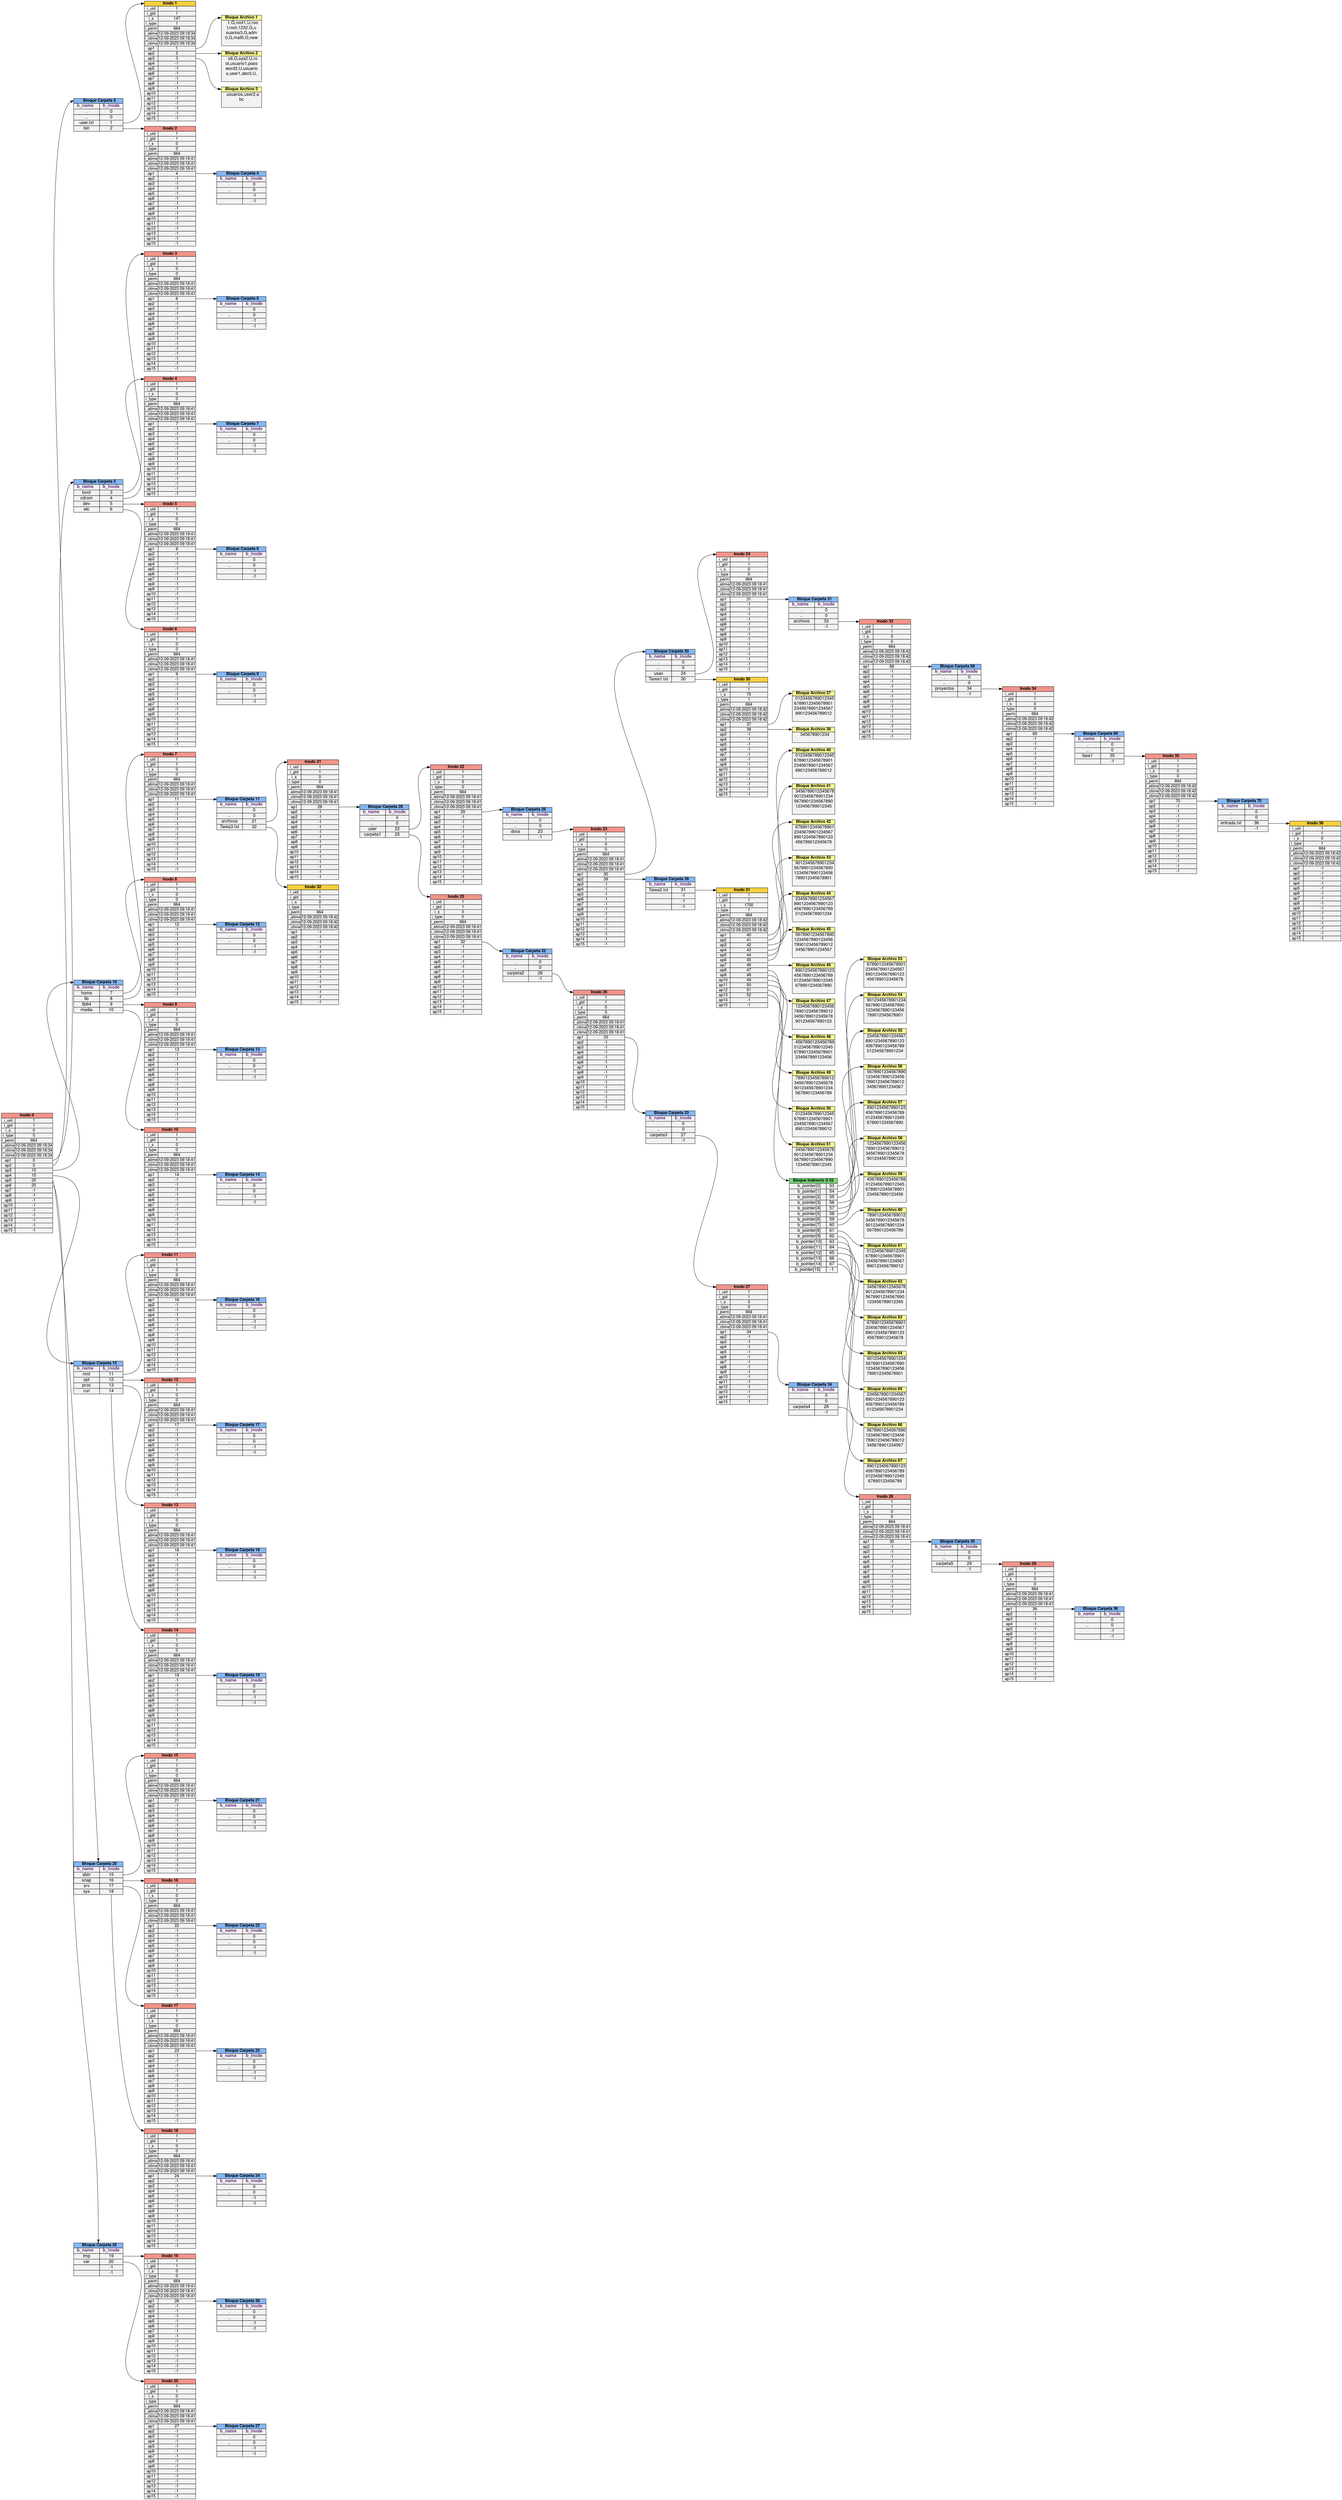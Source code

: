 digraph G {
overlap=false;ranksep=1;graph [
    fontname="Helvetica,Arial,sans-serif"
    rankdir = "LR"
]
node [
    fontname="Helvetica,Arial,sans-serif"
    shape=record
    style=filled
    fillcolor=gray95
]
inodo_0 [
    shape=plain
    label=<<table border='0' cellborder='1' cellspacing='0' cellpadding='0'>
        <tr> <td port='i_e' colspan='2' BGCOLOR='#f1948a'> <b>Inodo 0</b> </td> </tr>
        <tr> <td>i_uid</td><td>1</td> </tr>
        <tr> <td>i_gid</td><td port='ss1'>1</td></tr>
        <tr> <td>i_s</td><td port='ss2'>0</td> </tr>
        <tr> <td>i_type</td><td port='ss2'>0</td> </tr>
        <tr> <td>i_perm</td><td port='ss2'>664</td> </tr>
        <tr> <td>i_atime</td><td port='ss3'>12-09-2023 09:18:34</td> </tr>
        <tr> <td>i_ctime</td><td port='ss3'>12-09-2023 09:18:34</td> </tr>
        <tr> <td>i_ctime</td><td port='ss3'>12-09-2023 09:18:34</td> </tr>
        <tr> <td port='a_u0'>ap1</td><td port='a_s0'>0</td> </tr>
        <tr> <td port='a_u5'>ap2</td><td port='a_s5'>5</td> </tr>
        <tr> <td port='a_u10'>ap3</td><td port='a_s10'>10</td> </tr>
        <tr> <td port='a_u15'>ap4</td><td port='a_s15'>15</td> </tr>
        <tr> <td port='a_u20'>ap5</td><td port='a_s20'>20</td> </tr>
        <tr> <td port='a_u25'>ap6</td><td port='a_s25'>25</td> </tr>
        <tr> <td>ap7</td><td>-1</td> </tr>
        <tr> <td>ap8</td><td>-1</td> </tr>
        <tr> <td>ap9</td><td>-1</td> </tr>
        <tr> <td>ap10</td><td>-1</td> </tr>
        <tr> <td>ap11</td><td>-1</td> </tr>
        <tr> <td>ap12</td><td>-1</td> </tr>
        <tr> <td>ap13</td><td>-1</td> </tr>
        <tr> <td>ap14</td><td>-1</td> </tr>
        <tr> <td>ap15</td><td>-1</td> </tr>
    </table>>
]
inodo_1 [
    shape=plain
    label=<<table border='0' cellborder='1' cellspacing='0' cellpadding='0'>
        <tr> <td port='i_e' colspan='2' BGCOLOR='#f4d03f'> <b>Inodo 1</b> </td> </tr>
        <tr> <td>i_uid</td><td>1</td> </tr>
        <tr> <td>i_gid</td><td port='ss1'>1</td></tr>
        <tr> <td>i_s</td><td port='ss2'>147</td> </tr>
        <tr> <td>i_type</td><td port='ss2'>1</td> </tr>
        <tr> <td>i_perm</td><td port='ss2'>664</td> </tr>
        <tr> <td>i_atime</td><td port='ss3'>12-09-2023 09:18:34</td> </tr>
        <tr> <td>i_ctime</td><td port='ss3'>12-09-2023 09:18:34</td> </tr>
        <tr> <td>i_ctime</td><td port='ss3'>12-09-2023 09:18:34</td> </tr>
        <tr> <td port='a_u1'>ap1</td><td port='a_s1'>1</td> </tr>
        <tr> <td port='a_u2'>ap2</td><td port='a_s2'>2</td> </tr>
        <tr> <td port='a_u3'>ap3</td><td port='a_s3'>3</td> </tr>
        <tr> <td>ap4</td><td>-1</td> </tr>
        <tr> <td>ap5</td><td>-1</td> </tr>
        <tr> <td>ap6</td><td>-1</td> </tr>
        <tr> <td>ap7</td><td>-1</td> </tr>
        <tr> <td>ap8</td><td>-1</td> </tr>
        <tr> <td>ap9</td><td>-1</td> </tr>
        <tr> <td>ap10</td><td>-1</td> </tr>
        <tr> <td>ap11</td><td>-1</td> </tr>
        <tr> <td>ap12</td><td>-1</td> </tr>
        <tr> <td>ap13</td><td>-1</td> </tr>
        <tr> <td>ap14</td><td>-1</td> </tr>
        <tr> <td>ap15</td><td>-1</td> </tr>
    </table>>
]
inodo_2 [
    shape=plain
    label=<<table border='0' cellborder='1' cellspacing='0' cellpadding='0'>
        <tr> <td port='i_e' colspan='2' BGCOLOR='#f1948a'> <b>Inodo 2</b> </td> </tr>
        <tr> <td>i_uid</td><td>1</td> </tr>
        <tr> <td>i_gid</td><td port='ss1'>1</td></tr>
        <tr> <td>i_s</td><td port='ss2'>0</td> </tr>
        <tr> <td>i_type</td><td port='ss2'>0</td> </tr>
        <tr> <td>i_perm</td><td port='ss2'>664</td> </tr>
        <tr> <td>i_atime</td><td port='ss3'>12-09-2023 09:18:41</td> </tr>
        <tr> <td>i_ctime</td><td port='ss3'>12-09-2023 09:18:41</td> </tr>
        <tr> <td>i_ctime</td><td port='ss3'>12-09-2023 09:18:41</td> </tr>
        <tr> <td port='a_u4'>ap1</td><td port='a_s4'>4</td> </tr>
        <tr> <td>ap2</td><td>-1</td> </tr>
        <tr> <td>ap3</td><td>-1</td> </tr>
        <tr> <td>ap4</td><td>-1</td> </tr>
        <tr> <td>ap5</td><td>-1</td> </tr>
        <tr> <td>ap6</td><td>-1</td> </tr>
        <tr> <td>ap7</td><td>-1</td> </tr>
        <tr> <td>ap8</td><td>-1</td> </tr>
        <tr> <td>ap9</td><td>-1</td> </tr>
        <tr> <td>ap10</td><td>-1</td> </tr>
        <tr> <td>ap11</td><td>-1</td> </tr>
        <tr> <td>ap12</td><td>-1</td> </tr>
        <tr> <td>ap13</td><td>-1</td> </tr>
        <tr> <td>ap14</td><td>-1</td> </tr>
        <tr> <td>ap15</td><td>-1</td> </tr>
    </table>>
]
inodo_3 [
    shape=plain
    label=<<table border='0' cellborder='1' cellspacing='0' cellpadding='0'>
        <tr> <td port='i_e' colspan='2' BGCOLOR='#f1948a'> <b>Inodo 3</b> </td> </tr>
        <tr> <td>i_uid</td><td>1</td> </tr>
        <tr> <td>i_gid</td><td port='ss1'>1</td></tr>
        <tr> <td>i_s</td><td port='ss2'>0</td> </tr>
        <tr> <td>i_type</td><td port='ss2'>0</td> </tr>
        <tr> <td>i_perm</td><td port='ss2'>664</td> </tr>
        <tr> <td>i_atime</td><td port='ss3'>12-09-2023 09:18:41</td> </tr>
        <tr> <td>i_ctime</td><td port='ss3'>12-09-2023 09:18:41</td> </tr>
        <tr> <td>i_ctime</td><td port='ss3'>12-09-2023 09:18:41</td> </tr>
        <tr> <td port='a_u6'>ap1</td><td port='a_s6'>6</td> </tr>
        <tr> <td>ap2</td><td>-1</td> </tr>
        <tr> <td>ap3</td><td>-1</td> </tr>
        <tr> <td>ap4</td><td>-1</td> </tr>
        <tr> <td>ap5</td><td>-1</td> </tr>
        <tr> <td>ap6</td><td>-1</td> </tr>
        <tr> <td>ap7</td><td>-1</td> </tr>
        <tr> <td>ap8</td><td>-1</td> </tr>
        <tr> <td>ap9</td><td>-1</td> </tr>
        <tr> <td>ap10</td><td>-1</td> </tr>
        <tr> <td>ap11</td><td>-1</td> </tr>
        <tr> <td>ap12</td><td>-1</td> </tr>
        <tr> <td>ap13</td><td>-1</td> </tr>
        <tr> <td>ap14</td><td>-1</td> </tr>
        <tr> <td>ap15</td><td>-1</td> </tr>
    </table>>
]
inodo_4 [
    shape=plain
    label=<<table border='0' cellborder='1' cellspacing='0' cellpadding='0'>
        <tr> <td port='i_e' colspan='2' BGCOLOR='#f1948a'> <b>Inodo 4</b> </td> </tr>
        <tr> <td>i_uid</td><td>1</td> </tr>
        <tr> <td>i_gid</td><td port='ss1'>1</td></tr>
        <tr> <td>i_s</td><td port='ss2'>0</td> </tr>
        <tr> <td>i_type</td><td port='ss2'>0</td> </tr>
        <tr> <td>i_perm</td><td port='ss2'>664</td> </tr>
        <tr> <td>i_atime</td><td port='ss3'>12-09-2023 09:18:41</td> </tr>
        <tr> <td>i_ctime</td><td port='ss3'>12-09-2023 09:18:41</td> </tr>
        <tr> <td>i_ctime</td><td port='ss3'>12-09-2023 09:18:41</td> </tr>
        <tr> <td port='a_u7'>ap1</td><td port='a_s7'>7</td> </tr>
        <tr> <td>ap2</td><td>-1</td> </tr>
        <tr> <td>ap3</td><td>-1</td> </tr>
        <tr> <td>ap4</td><td>-1</td> </tr>
        <tr> <td>ap5</td><td>-1</td> </tr>
        <tr> <td>ap6</td><td>-1</td> </tr>
        <tr> <td>ap7</td><td>-1</td> </tr>
        <tr> <td>ap8</td><td>-1</td> </tr>
        <tr> <td>ap9</td><td>-1</td> </tr>
        <tr> <td>ap10</td><td>-1</td> </tr>
        <tr> <td>ap11</td><td>-1</td> </tr>
        <tr> <td>ap12</td><td>-1</td> </tr>
        <tr> <td>ap13</td><td>-1</td> </tr>
        <tr> <td>ap14</td><td>-1</td> </tr>
        <tr> <td>ap15</td><td>-1</td> </tr>
    </table>>
]
inodo_5 [
    shape=plain
    label=<<table border='0' cellborder='1' cellspacing='0' cellpadding='0'>
        <tr> <td port='i_e' colspan='2' BGCOLOR='#f1948a'> <b>Inodo 5</b> </td> </tr>
        <tr> <td>i_uid</td><td>1</td> </tr>
        <tr> <td>i_gid</td><td port='ss1'>1</td></tr>
        <tr> <td>i_s</td><td port='ss2'>0</td> </tr>
        <tr> <td>i_type</td><td port='ss2'>0</td> </tr>
        <tr> <td>i_perm</td><td port='ss2'>664</td> </tr>
        <tr> <td>i_atime</td><td port='ss3'>12-09-2023 09:18:41</td> </tr>
        <tr> <td>i_ctime</td><td port='ss3'>12-09-2023 09:18:41</td> </tr>
        <tr> <td>i_ctime</td><td port='ss3'>12-09-2023 09:18:41</td> </tr>
        <tr> <td port='a_u8'>ap1</td><td port='a_s8'>8</td> </tr>
        <tr> <td>ap2</td><td>-1</td> </tr>
        <tr> <td>ap3</td><td>-1</td> </tr>
        <tr> <td>ap4</td><td>-1</td> </tr>
        <tr> <td>ap5</td><td>-1</td> </tr>
        <tr> <td>ap6</td><td>-1</td> </tr>
        <tr> <td>ap7</td><td>-1</td> </tr>
        <tr> <td>ap8</td><td>-1</td> </tr>
        <tr> <td>ap9</td><td>-1</td> </tr>
        <tr> <td>ap10</td><td>-1</td> </tr>
        <tr> <td>ap11</td><td>-1</td> </tr>
        <tr> <td>ap12</td><td>-1</td> </tr>
        <tr> <td>ap13</td><td>-1</td> </tr>
        <tr> <td>ap14</td><td>-1</td> </tr>
        <tr> <td>ap15</td><td>-1</td> </tr>
    </table>>
]
inodo_6 [
    shape=plain
    label=<<table border='0' cellborder='1' cellspacing='0' cellpadding='0'>
        <tr> <td port='i_e' colspan='2' BGCOLOR='#f1948a'> <b>Inodo 6</b> </td> </tr>
        <tr> <td>i_uid</td><td>1</td> </tr>
        <tr> <td>i_gid</td><td port='ss1'>1</td></tr>
        <tr> <td>i_s</td><td port='ss2'>0</td> </tr>
        <tr> <td>i_type</td><td port='ss2'>0</td> </tr>
        <tr> <td>i_perm</td><td port='ss2'>664</td> </tr>
        <tr> <td>i_atime</td><td port='ss3'>12-09-2023 09:18:41</td> </tr>
        <tr> <td>i_ctime</td><td port='ss3'>12-09-2023 09:18:41</td> </tr>
        <tr> <td>i_ctime</td><td port='ss3'>12-09-2023 09:18:41</td> </tr>
        <tr> <td port='a_u9'>ap1</td><td port='a_s9'>9</td> </tr>
        <tr> <td>ap2</td><td>-1</td> </tr>
        <tr> <td>ap3</td><td>-1</td> </tr>
        <tr> <td>ap4</td><td>-1</td> </tr>
        <tr> <td>ap5</td><td>-1</td> </tr>
        <tr> <td>ap6</td><td>-1</td> </tr>
        <tr> <td>ap7</td><td>-1</td> </tr>
        <tr> <td>ap8</td><td>-1</td> </tr>
        <tr> <td>ap9</td><td>-1</td> </tr>
        <tr> <td>ap10</td><td>-1</td> </tr>
        <tr> <td>ap11</td><td>-1</td> </tr>
        <tr> <td>ap12</td><td>-1</td> </tr>
        <tr> <td>ap13</td><td>-1</td> </tr>
        <tr> <td>ap14</td><td>-1</td> </tr>
        <tr> <td>ap15</td><td>-1</td> </tr>
    </table>>
]
inodo_7 [
    shape=plain
    label=<<table border='0' cellborder='1' cellspacing='0' cellpadding='0'>
        <tr> <td port='i_e' colspan='2' BGCOLOR='#f1948a'> <b>Inodo 7</b> </td> </tr>
        <tr> <td>i_uid</td><td>1</td> </tr>
        <tr> <td>i_gid</td><td port='ss1'>1</td></tr>
        <tr> <td>i_s</td><td port='ss2'>0</td> </tr>
        <tr> <td>i_type</td><td port='ss2'>0</td> </tr>
        <tr> <td>i_perm</td><td port='ss2'>664</td> </tr>
        <tr> <td>i_atime</td><td port='ss3'>12-09-2023 09:18:41</td> </tr>
        <tr> <td>i_ctime</td><td port='ss3'>12-09-2023 09:18:41</td> </tr>
        <tr> <td>i_ctime</td><td port='ss3'>12-09-2023 09:18:41</td> </tr>
        <tr> <td port='a_u11'>ap1</td><td port='a_s11'>11</td> </tr>
        <tr> <td>ap2</td><td>-1</td> </tr>
        <tr> <td>ap3</td><td>-1</td> </tr>
        <tr> <td>ap4</td><td>-1</td> </tr>
        <tr> <td>ap5</td><td>-1</td> </tr>
        <tr> <td>ap6</td><td>-1</td> </tr>
        <tr> <td>ap7</td><td>-1</td> </tr>
        <tr> <td>ap8</td><td>-1</td> </tr>
        <tr> <td>ap9</td><td>-1</td> </tr>
        <tr> <td>ap10</td><td>-1</td> </tr>
        <tr> <td>ap11</td><td>-1</td> </tr>
        <tr> <td>ap12</td><td>-1</td> </tr>
        <tr> <td>ap13</td><td>-1</td> </tr>
        <tr> <td>ap14</td><td>-1</td> </tr>
        <tr> <td>ap15</td><td>-1</td> </tr>
    </table>>
]
inodo_8 [
    shape=plain
    label=<<table border='0' cellborder='1' cellspacing='0' cellpadding='0'>
        <tr> <td port='i_e' colspan='2' BGCOLOR='#f1948a'> <b>Inodo 8</b> </td> </tr>
        <tr> <td>i_uid</td><td>1</td> </tr>
        <tr> <td>i_gid</td><td port='ss1'>1</td></tr>
        <tr> <td>i_s</td><td port='ss2'>0</td> </tr>
        <tr> <td>i_type</td><td port='ss2'>0</td> </tr>
        <tr> <td>i_perm</td><td port='ss2'>664</td> </tr>
        <tr> <td>i_atime</td><td port='ss3'>12-09-2023 09:18:41</td> </tr>
        <tr> <td>i_ctime</td><td port='ss3'>12-09-2023 09:18:41</td> </tr>
        <tr> <td>i_ctime</td><td port='ss3'>12-09-2023 09:18:41</td> </tr>
        <tr> <td port='a_u12'>ap1</td><td port='a_s12'>12</td> </tr>
        <tr> <td>ap2</td><td>-1</td> </tr>
        <tr> <td>ap3</td><td>-1</td> </tr>
        <tr> <td>ap4</td><td>-1</td> </tr>
        <tr> <td>ap5</td><td>-1</td> </tr>
        <tr> <td>ap6</td><td>-1</td> </tr>
        <tr> <td>ap7</td><td>-1</td> </tr>
        <tr> <td>ap8</td><td>-1</td> </tr>
        <tr> <td>ap9</td><td>-1</td> </tr>
        <tr> <td>ap10</td><td>-1</td> </tr>
        <tr> <td>ap11</td><td>-1</td> </tr>
        <tr> <td>ap12</td><td>-1</td> </tr>
        <tr> <td>ap13</td><td>-1</td> </tr>
        <tr> <td>ap14</td><td>-1</td> </tr>
        <tr> <td>ap15</td><td>-1</td> </tr>
    </table>>
]
inodo_9 [
    shape=plain
    label=<<table border='0' cellborder='1' cellspacing='0' cellpadding='0'>
        <tr> <td port='i_e' colspan='2' BGCOLOR='#f1948a'> <b>Inodo 9</b> </td> </tr>
        <tr> <td>i_uid</td><td>1</td> </tr>
        <tr> <td>i_gid</td><td port='ss1'>1</td></tr>
        <tr> <td>i_s</td><td port='ss2'>0</td> </tr>
        <tr> <td>i_type</td><td port='ss2'>0</td> </tr>
        <tr> <td>i_perm</td><td port='ss2'>664</td> </tr>
        <tr> <td>i_atime</td><td port='ss3'>12-09-2023 09:18:41</td> </tr>
        <tr> <td>i_ctime</td><td port='ss3'>12-09-2023 09:18:41</td> </tr>
        <tr> <td>i_ctime</td><td port='ss3'>12-09-2023 09:18:41</td> </tr>
        <tr> <td port='a_u13'>ap1</td><td port='a_s13'>13</td> </tr>
        <tr> <td>ap2</td><td>-1</td> </tr>
        <tr> <td>ap3</td><td>-1</td> </tr>
        <tr> <td>ap4</td><td>-1</td> </tr>
        <tr> <td>ap5</td><td>-1</td> </tr>
        <tr> <td>ap6</td><td>-1</td> </tr>
        <tr> <td>ap7</td><td>-1</td> </tr>
        <tr> <td>ap8</td><td>-1</td> </tr>
        <tr> <td>ap9</td><td>-1</td> </tr>
        <tr> <td>ap10</td><td>-1</td> </tr>
        <tr> <td>ap11</td><td>-1</td> </tr>
        <tr> <td>ap12</td><td>-1</td> </tr>
        <tr> <td>ap13</td><td>-1</td> </tr>
        <tr> <td>ap14</td><td>-1</td> </tr>
        <tr> <td>ap15</td><td>-1</td> </tr>
    </table>>
]
inodo_10 [
    shape=plain
    label=<<table border='0' cellborder='1' cellspacing='0' cellpadding='0'>
        <tr> <td port='i_e' colspan='2' BGCOLOR='#f1948a'> <b>Inodo 10</b> </td> </tr>
        <tr> <td>i_uid</td><td>1</td> </tr>
        <tr> <td>i_gid</td><td port='ss1'>1</td></tr>
        <tr> <td>i_s</td><td port='ss2'>0</td> </tr>
        <tr> <td>i_type</td><td port='ss2'>0</td> </tr>
        <tr> <td>i_perm</td><td port='ss2'>664</td> </tr>
        <tr> <td>i_atime</td><td port='ss3'>12-09-2023 09:18:41</td> </tr>
        <tr> <td>i_ctime</td><td port='ss3'>12-09-2023 09:18:41</td> </tr>
        <tr> <td>i_ctime</td><td port='ss3'>12-09-2023 09:18:41</td> </tr>
        <tr> <td port='a_u14'>ap1</td><td port='a_s14'>14</td> </tr>
        <tr> <td>ap2</td><td>-1</td> </tr>
        <tr> <td>ap3</td><td>-1</td> </tr>
        <tr> <td>ap4</td><td>-1</td> </tr>
        <tr> <td>ap5</td><td>-1</td> </tr>
        <tr> <td>ap6</td><td>-1</td> </tr>
        <tr> <td>ap7</td><td>-1</td> </tr>
        <tr> <td>ap8</td><td>-1</td> </tr>
        <tr> <td>ap9</td><td>-1</td> </tr>
        <tr> <td>ap10</td><td>-1</td> </tr>
        <tr> <td>ap11</td><td>-1</td> </tr>
        <tr> <td>ap12</td><td>-1</td> </tr>
        <tr> <td>ap13</td><td>-1</td> </tr>
        <tr> <td>ap14</td><td>-1</td> </tr>
        <tr> <td>ap15</td><td>-1</td> </tr>
    </table>>
]
inodo_11 [
    shape=plain
    label=<<table border='0' cellborder='1' cellspacing='0' cellpadding='0'>
        <tr> <td port='i_e' colspan='2' BGCOLOR='#f1948a'> <b>Inodo 11</b> </td> </tr>
        <tr> <td>i_uid</td><td>1</td> </tr>
        <tr> <td>i_gid</td><td port='ss1'>1</td></tr>
        <tr> <td>i_s</td><td port='ss2'>0</td> </tr>
        <tr> <td>i_type</td><td port='ss2'>0</td> </tr>
        <tr> <td>i_perm</td><td port='ss2'>664</td> </tr>
        <tr> <td>i_atime</td><td port='ss3'>12-09-2023 09:18:41</td> </tr>
        <tr> <td>i_ctime</td><td port='ss3'>12-09-2023 09:18:41</td> </tr>
        <tr> <td>i_ctime</td><td port='ss3'>12-09-2023 09:18:41</td> </tr>
        <tr> <td port='a_u16'>ap1</td><td port='a_s16'>16</td> </tr>
        <tr> <td>ap2</td><td>-1</td> </tr>
        <tr> <td>ap3</td><td>-1</td> </tr>
        <tr> <td>ap4</td><td>-1</td> </tr>
        <tr> <td>ap5</td><td>-1</td> </tr>
        <tr> <td>ap6</td><td>-1</td> </tr>
        <tr> <td>ap7</td><td>-1</td> </tr>
        <tr> <td>ap8</td><td>-1</td> </tr>
        <tr> <td>ap9</td><td>-1</td> </tr>
        <tr> <td>ap10</td><td>-1</td> </tr>
        <tr> <td>ap11</td><td>-1</td> </tr>
        <tr> <td>ap12</td><td>-1</td> </tr>
        <tr> <td>ap13</td><td>-1</td> </tr>
        <tr> <td>ap14</td><td>-1</td> </tr>
        <tr> <td>ap15</td><td>-1</td> </tr>
    </table>>
]
inodo_12 [
    shape=plain
    label=<<table border='0' cellborder='1' cellspacing='0' cellpadding='0'>
        <tr> <td port='i_e' colspan='2' BGCOLOR='#f1948a'> <b>Inodo 12</b> </td> </tr>
        <tr> <td>i_uid</td><td>1</td> </tr>
        <tr> <td>i_gid</td><td port='ss1'>1</td></tr>
        <tr> <td>i_s</td><td port='ss2'>0</td> </tr>
        <tr> <td>i_type</td><td port='ss2'>0</td> </tr>
        <tr> <td>i_perm</td><td port='ss2'>664</td> </tr>
        <tr> <td>i_atime</td><td port='ss3'>12-09-2023 09:18:41</td> </tr>
        <tr> <td>i_ctime</td><td port='ss3'>12-09-2023 09:18:41</td> </tr>
        <tr> <td>i_ctime</td><td port='ss3'>12-09-2023 09:18:41</td> </tr>
        <tr> <td port='a_u17'>ap1</td><td port='a_s17'>17</td> </tr>
        <tr> <td>ap2</td><td>-1</td> </tr>
        <tr> <td>ap3</td><td>-1</td> </tr>
        <tr> <td>ap4</td><td>-1</td> </tr>
        <tr> <td>ap5</td><td>-1</td> </tr>
        <tr> <td>ap6</td><td>-1</td> </tr>
        <tr> <td>ap7</td><td>-1</td> </tr>
        <tr> <td>ap8</td><td>-1</td> </tr>
        <tr> <td>ap9</td><td>-1</td> </tr>
        <tr> <td>ap10</td><td>-1</td> </tr>
        <tr> <td>ap11</td><td>-1</td> </tr>
        <tr> <td>ap12</td><td>-1</td> </tr>
        <tr> <td>ap13</td><td>-1</td> </tr>
        <tr> <td>ap14</td><td>-1</td> </tr>
        <tr> <td>ap15</td><td>-1</td> </tr>
    </table>>
]
inodo_13 [
    shape=plain
    label=<<table border='0' cellborder='1' cellspacing='0' cellpadding='0'>
        <tr> <td port='i_e' colspan='2' BGCOLOR='#f1948a'> <b>Inodo 13</b> </td> </tr>
        <tr> <td>i_uid</td><td>1</td> </tr>
        <tr> <td>i_gid</td><td port='ss1'>1</td></tr>
        <tr> <td>i_s</td><td port='ss2'>0</td> </tr>
        <tr> <td>i_type</td><td port='ss2'>0</td> </tr>
        <tr> <td>i_perm</td><td port='ss2'>664</td> </tr>
        <tr> <td>i_atime</td><td port='ss3'>12-09-2023 09:18:41</td> </tr>
        <tr> <td>i_ctime</td><td port='ss3'>12-09-2023 09:18:41</td> </tr>
        <tr> <td>i_ctime</td><td port='ss3'>12-09-2023 09:18:41</td> </tr>
        <tr> <td port='a_u18'>ap1</td><td port='a_s18'>18</td> </tr>
        <tr> <td>ap2</td><td>-1</td> </tr>
        <tr> <td>ap3</td><td>-1</td> </tr>
        <tr> <td>ap4</td><td>-1</td> </tr>
        <tr> <td>ap5</td><td>-1</td> </tr>
        <tr> <td>ap6</td><td>-1</td> </tr>
        <tr> <td>ap7</td><td>-1</td> </tr>
        <tr> <td>ap8</td><td>-1</td> </tr>
        <tr> <td>ap9</td><td>-1</td> </tr>
        <tr> <td>ap10</td><td>-1</td> </tr>
        <tr> <td>ap11</td><td>-1</td> </tr>
        <tr> <td>ap12</td><td>-1</td> </tr>
        <tr> <td>ap13</td><td>-1</td> </tr>
        <tr> <td>ap14</td><td>-1</td> </tr>
        <tr> <td>ap15</td><td>-1</td> </tr>
    </table>>
]
inodo_14 [
    shape=plain
    label=<<table border='0' cellborder='1' cellspacing='0' cellpadding='0'>
        <tr> <td port='i_e' colspan='2' BGCOLOR='#f1948a'> <b>Inodo 14</b> </td> </tr>
        <tr> <td>i_uid</td><td>1</td> </tr>
        <tr> <td>i_gid</td><td port='ss1'>1</td></tr>
        <tr> <td>i_s</td><td port='ss2'>0</td> </tr>
        <tr> <td>i_type</td><td port='ss2'>0</td> </tr>
        <tr> <td>i_perm</td><td port='ss2'>664</td> </tr>
        <tr> <td>i_atime</td><td port='ss3'>12-09-2023 09:18:41</td> </tr>
        <tr> <td>i_ctime</td><td port='ss3'>12-09-2023 09:18:41</td> </tr>
        <tr> <td>i_ctime</td><td port='ss3'>12-09-2023 09:18:41</td> </tr>
        <tr> <td port='a_u19'>ap1</td><td port='a_s19'>19</td> </tr>
        <tr> <td>ap2</td><td>-1</td> </tr>
        <tr> <td>ap3</td><td>-1</td> </tr>
        <tr> <td>ap4</td><td>-1</td> </tr>
        <tr> <td>ap5</td><td>-1</td> </tr>
        <tr> <td>ap6</td><td>-1</td> </tr>
        <tr> <td>ap7</td><td>-1</td> </tr>
        <tr> <td>ap8</td><td>-1</td> </tr>
        <tr> <td>ap9</td><td>-1</td> </tr>
        <tr> <td>ap10</td><td>-1</td> </tr>
        <tr> <td>ap11</td><td>-1</td> </tr>
        <tr> <td>ap12</td><td>-1</td> </tr>
        <tr> <td>ap13</td><td>-1</td> </tr>
        <tr> <td>ap14</td><td>-1</td> </tr>
        <tr> <td>ap15</td><td>-1</td> </tr>
    </table>>
]
inodo_15 [
    shape=plain
    label=<<table border='0' cellborder='1' cellspacing='0' cellpadding='0'>
        <tr> <td port='i_e' colspan='2' BGCOLOR='#f1948a'> <b>Inodo 15</b> </td> </tr>
        <tr> <td>i_uid</td><td>1</td> </tr>
        <tr> <td>i_gid</td><td port='ss1'>1</td></tr>
        <tr> <td>i_s</td><td port='ss2'>0</td> </tr>
        <tr> <td>i_type</td><td port='ss2'>0</td> </tr>
        <tr> <td>i_perm</td><td port='ss2'>664</td> </tr>
        <tr> <td>i_atime</td><td port='ss3'>12-09-2023 09:18:41</td> </tr>
        <tr> <td>i_ctime</td><td port='ss3'>12-09-2023 09:18:41</td> </tr>
        <tr> <td>i_ctime</td><td port='ss3'>12-09-2023 09:18:41</td> </tr>
        <tr> <td port='a_u21'>ap1</td><td port='a_s21'>21</td> </tr>
        <tr> <td>ap2</td><td>-1</td> </tr>
        <tr> <td>ap3</td><td>-1</td> </tr>
        <tr> <td>ap4</td><td>-1</td> </tr>
        <tr> <td>ap5</td><td>-1</td> </tr>
        <tr> <td>ap6</td><td>-1</td> </tr>
        <tr> <td>ap7</td><td>-1</td> </tr>
        <tr> <td>ap8</td><td>-1</td> </tr>
        <tr> <td>ap9</td><td>-1</td> </tr>
        <tr> <td>ap10</td><td>-1</td> </tr>
        <tr> <td>ap11</td><td>-1</td> </tr>
        <tr> <td>ap12</td><td>-1</td> </tr>
        <tr> <td>ap13</td><td>-1</td> </tr>
        <tr> <td>ap14</td><td>-1</td> </tr>
        <tr> <td>ap15</td><td>-1</td> </tr>
    </table>>
]
inodo_16 [
    shape=plain
    label=<<table border='0' cellborder='1' cellspacing='0' cellpadding='0'>
        <tr> <td port='i_e' colspan='2' BGCOLOR='#f1948a'> <b>Inodo 16</b> </td> </tr>
        <tr> <td>i_uid</td><td>1</td> </tr>
        <tr> <td>i_gid</td><td port='ss1'>1</td></tr>
        <tr> <td>i_s</td><td port='ss2'>0</td> </tr>
        <tr> <td>i_type</td><td port='ss2'>0</td> </tr>
        <tr> <td>i_perm</td><td port='ss2'>664</td> </tr>
        <tr> <td>i_atime</td><td port='ss3'>12-09-2023 09:18:41</td> </tr>
        <tr> <td>i_ctime</td><td port='ss3'>12-09-2023 09:18:41</td> </tr>
        <tr> <td>i_ctime</td><td port='ss3'>12-09-2023 09:18:41</td> </tr>
        <tr> <td port='a_u22'>ap1</td><td port='a_s22'>22</td> </tr>
        <tr> <td>ap2</td><td>-1</td> </tr>
        <tr> <td>ap3</td><td>-1</td> </tr>
        <tr> <td>ap4</td><td>-1</td> </tr>
        <tr> <td>ap5</td><td>-1</td> </tr>
        <tr> <td>ap6</td><td>-1</td> </tr>
        <tr> <td>ap7</td><td>-1</td> </tr>
        <tr> <td>ap8</td><td>-1</td> </tr>
        <tr> <td>ap9</td><td>-1</td> </tr>
        <tr> <td>ap10</td><td>-1</td> </tr>
        <tr> <td>ap11</td><td>-1</td> </tr>
        <tr> <td>ap12</td><td>-1</td> </tr>
        <tr> <td>ap13</td><td>-1</td> </tr>
        <tr> <td>ap14</td><td>-1</td> </tr>
        <tr> <td>ap15</td><td>-1</td> </tr>
    </table>>
]
inodo_17 [
    shape=plain
    label=<<table border='0' cellborder='1' cellspacing='0' cellpadding='0'>
        <tr> <td port='i_e' colspan='2' BGCOLOR='#f1948a'> <b>Inodo 17</b> </td> </tr>
        <tr> <td>i_uid</td><td>1</td> </tr>
        <tr> <td>i_gid</td><td port='ss1'>1</td></tr>
        <tr> <td>i_s</td><td port='ss2'>0</td> </tr>
        <tr> <td>i_type</td><td port='ss2'>0</td> </tr>
        <tr> <td>i_perm</td><td port='ss2'>664</td> </tr>
        <tr> <td>i_atime</td><td port='ss3'>12-09-2023 09:18:41</td> </tr>
        <tr> <td>i_ctime</td><td port='ss3'>12-09-2023 09:18:41</td> </tr>
        <tr> <td>i_ctime</td><td port='ss3'>12-09-2023 09:18:41</td> </tr>
        <tr> <td port='a_u23'>ap1</td><td port='a_s23'>23</td> </tr>
        <tr> <td>ap2</td><td>-1</td> </tr>
        <tr> <td>ap3</td><td>-1</td> </tr>
        <tr> <td>ap4</td><td>-1</td> </tr>
        <tr> <td>ap5</td><td>-1</td> </tr>
        <tr> <td>ap6</td><td>-1</td> </tr>
        <tr> <td>ap7</td><td>-1</td> </tr>
        <tr> <td>ap8</td><td>-1</td> </tr>
        <tr> <td>ap9</td><td>-1</td> </tr>
        <tr> <td>ap10</td><td>-1</td> </tr>
        <tr> <td>ap11</td><td>-1</td> </tr>
        <tr> <td>ap12</td><td>-1</td> </tr>
        <tr> <td>ap13</td><td>-1</td> </tr>
        <tr> <td>ap14</td><td>-1</td> </tr>
        <tr> <td>ap15</td><td>-1</td> </tr>
    </table>>
]
inodo_18 [
    shape=plain
    label=<<table border='0' cellborder='1' cellspacing='0' cellpadding='0'>
        <tr> <td port='i_e' colspan='2' BGCOLOR='#f1948a'> <b>Inodo 18</b> </td> </tr>
        <tr> <td>i_uid</td><td>1</td> </tr>
        <tr> <td>i_gid</td><td port='ss1'>1</td></tr>
        <tr> <td>i_s</td><td port='ss2'>0</td> </tr>
        <tr> <td>i_type</td><td port='ss2'>0</td> </tr>
        <tr> <td>i_perm</td><td port='ss2'>664</td> </tr>
        <tr> <td>i_atime</td><td port='ss3'>12-09-2023 09:18:41</td> </tr>
        <tr> <td>i_ctime</td><td port='ss3'>12-09-2023 09:18:41</td> </tr>
        <tr> <td>i_ctime</td><td port='ss3'>12-09-2023 09:18:41</td> </tr>
        <tr> <td port='a_u24'>ap1</td><td port='a_s24'>24</td> </tr>
        <tr> <td>ap2</td><td>-1</td> </tr>
        <tr> <td>ap3</td><td>-1</td> </tr>
        <tr> <td>ap4</td><td>-1</td> </tr>
        <tr> <td>ap5</td><td>-1</td> </tr>
        <tr> <td>ap6</td><td>-1</td> </tr>
        <tr> <td>ap7</td><td>-1</td> </tr>
        <tr> <td>ap8</td><td>-1</td> </tr>
        <tr> <td>ap9</td><td>-1</td> </tr>
        <tr> <td>ap10</td><td>-1</td> </tr>
        <tr> <td>ap11</td><td>-1</td> </tr>
        <tr> <td>ap12</td><td>-1</td> </tr>
        <tr> <td>ap13</td><td>-1</td> </tr>
        <tr> <td>ap14</td><td>-1</td> </tr>
        <tr> <td>ap15</td><td>-1</td> </tr>
    </table>>
]
inodo_19 [
    shape=plain
    label=<<table border='0' cellborder='1' cellspacing='0' cellpadding='0'>
        <tr> <td port='i_e' colspan='2' BGCOLOR='#f1948a'> <b>Inodo 19</b> </td> </tr>
        <tr> <td>i_uid</td><td>1</td> </tr>
        <tr> <td>i_gid</td><td port='ss1'>1</td></tr>
        <tr> <td>i_s</td><td port='ss2'>0</td> </tr>
        <tr> <td>i_type</td><td port='ss2'>0</td> </tr>
        <tr> <td>i_perm</td><td port='ss2'>664</td> </tr>
        <tr> <td>i_atime</td><td port='ss3'>12-09-2023 09:18:41</td> </tr>
        <tr> <td>i_ctime</td><td port='ss3'>12-09-2023 09:18:41</td> </tr>
        <tr> <td>i_ctime</td><td port='ss3'>12-09-2023 09:18:41</td> </tr>
        <tr> <td port='a_u26'>ap1</td><td port='a_s26'>26</td> </tr>
        <tr> <td>ap2</td><td>-1</td> </tr>
        <tr> <td>ap3</td><td>-1</td> </tr>
        <tr> <td>ap4</td><td>-1</td> </tr>
        <tr> <td>ap5</td><td>-1</td> </tr>
        <tr> <td>ap6</td><td>-1</td> </tr>
        <tr> <td>ap7</td><td>-1</td> </tr>
        <tr> <td>ap8</td><td>-1</td> </tr>
        <tr> <td>ap9</td><td>-1</td> </tr>
        <tr> <td>ap10</td><td>-1</td> </tr>
        <tr> <td>ap11</td><td>-1</td> </tr>
        <tr> <td>ap12</td><td>-1</td> </tr>
        <tr> <td>ap13</td><td>-1</td> </tr>
        <tr> <td>ap14</td><td>-1</td> </tr>
        <tr> <td>ap15</td><td>-1</td> </tr>
    </table>>
]
inodo_20 [
    shape=plain
    label=<<table border='0' cellborder='1' cellspacing='0' cellpadding='0'>
        <tr> <td port='i_e' colspan='2' BGCOLOR='#f1948a'> <b>Inodo 20</b> </td> </tr>
        <tr> <td>i_uid</td><td>1</td> </tr>
        <tr> <td>i_gid</td><td port='ss1'>1</td></tr>
        <tr> <td>i_s</td><td port='ss2'>0</td> </tr>
        <tr> <td>i_type</td><td port='ss2'>0</td> </tr>
        <tr> <td>i_perm</td><td port='ss2'>664</td> </tr>
        <tr> <td>i_atime</td><td port='ss3'>12-09-2023 09:18:41</td> </tr>
        <tr> <td>i_ctime</td><td port='ss3'>12-09-2023 09:18:41</td> </tr>
        <tr> <td>i_ctime</td><td port='ss3'>12-09-2023 09:18:41</td> </tr>
        <tr> <td port='a_u27'>ap1</td><td port='a_s27'>27</td> </tr>
        <tr> <td>ap2</td><td>-1</td> </tr>
        <tr> <td>ap3</td><td>-1</td> </tr>
        <tr> <td>ap4</td><td>-1</td> </tr>
        <tr> <td>ap5</td><td>-1</td> </tr>
        <tr> <td>ap6</td><td>-1</td> </tr>
        <tr> <td>ap7</td><td>-1</td> </tr>
        <tr> <td>ap8</td><td>-1</td> </tr>
        <tr> <td>ap9</td><td>-1</td> </tr>
        <tr> <td>ap10</td><td>-1</td> </tr>
        <tr> <td>ap11</td><td>-1</td> </tr>
        <tr> <td>ap12</td><td>-1</td> </tr>
        <tr> <td>ap13</td><td>-1</td> </tr>
        <tr> <td>ap14</td><td>-1</td> </tr>
        <tr> <td>ap15</td><td>-1</td> </tr>
    </table>>
]
inodo_21 [
    shape=plain
    label=<<table border='0' cellborder='1' cellspacing='0' cellpadding='0'>
        <tr> <td port='i_e' colspan='2' BGCOLOR='#f1948a'> <b>Inodo 21</b> </td> </tr>
        <tr> <td>i_uid</td><td>1</td> </tr>
        <tr> <td>i_gid</td><td port='ss1'>1</td></tr>
        <tr> <td>i_s</td><td port='ss2'>0</td> </tr>
        <tr> <td>i_type</td><td port='ss2'>0</td> </tr>
        <tr> <td>i_perm</td><td port='ss2'>664</td> </tr>
        <tr> <td>i_atime</td><td port='ss3'>12-09-2023 09:18:41</td> </tr>
        <tr> <td>i_ctime</td><td port='ss3'>12-09-2023 09:18:41</td> </tr>
        <tr> <td>i_ctime</td><td port='ss3'>12-09-2023 09:18:41</td> </tr>
        <tr> <td port='a_u28'>ap1</td><td port='a_s28'>28</td> </tr>
        <tr> <td>ap2</td><td>-1</td> </tr>
        <tr> <td>ap3</td><td>-1</td> </tr>
        <tr> <td>ap4</td><td>-1</td> </tr>
        <tr> <td>ap5</td><td>-1</td> </tr>
        <tr> <td>ap6</td><td>-1</td> </tr>
        <tr> <td>ap7</td><td>-1</td> </tr>
        <tr> <td>ap8</td><td>-1</td> </tr>
        <tr> <td>ap9</td><td>-1</td> </tr>
        <tr> <td>ap10</td><td>-1</td> </tr>
        <tr> <td>ap11</td><td>-1</td> </tr>
        <tr> <td>ap12</td><td>-1</td> </tr>
        <tr> <td>ap13</td><td>-1</td> </tr>
        <tr> <td>ap14</td><td>-1</td> </tr>
        <tr> <td>ap15</td><td>-1</td> </tr>
    </table>>
]
inodo_22 [
    shape=plain
    label=<<table border='0' cellborder='1' cellspacing='0' cellpadding='0'>
        <tr> <td port='i_e' colspan='2' BGCOLOR='#f1948a'> <b>Inodo 22</b> </td> </tr>
        <tr> <td>i_uid</td><td>1</td> </tr>
        <tr> <td>i_gid</td><td port='ss1'>1</td></tr>
        <tr> <td>i_s</td><td port='ss2'>0</td> </tr>
        <tr> <td>i_type</td><td port='ss2'>0</td> </tr>
        <tr> <td>i_perm</td><td port='ss2'>664</td> </tr>
        <tr> <td>i_atime</td><td port='ss3'>12-09-2023 09:18:41</td> </tr>
        <tr> <td>i_ctime</td><td port='ss3'>12-09-2023 09:18:41</td> </tr>
        <tr> <td>i_ctime</td><td port='ss3'>12-09-2023 09:18:41</td> </tr>
        <tr> <td port='a_u29'>ap1</td><td port='a_s29'>29</td> </tr>
        <tr> <td>ap2</td><td>-1</td> </tr>
        <tr> <td>ap3</td><td>-1</td> </tr>
        <tr> <td>ap4</td><td>-1</td> </tr>
        <tr> <td>ap5</td><td>-1</td> </tr>
        <tr> <td>ap6</td><td>-1</td> </tr>
        <tr> <td>ap7</td><td>-1</td> </tr>
        <tr> <td>ap8</td><td>-1</td> </tr>
        <tr> <td>ap9</td><td>-1</td> </tr>
        <tr> <td>ap10</td><td>-1</td> </tr>
        <tr> <td>ap11</td><td>-1</td> </tr>
        <tr> <td>ap12</td><td>-1</td> </tr>
        <tr> <td>ap13</td><td>-1</td> </tr>
        <tr> <td>ap14</td><td>-1</td> </tr>
        <tr> <td>ap15</td><td>-1</td> </tr>
    </table>>
]
inodo_23 [
    shape=plain
    label=<<table border='0' cellborder='1' cellspacing='0' cellpadding='0'>
        <tr> <td port='i_e' colspan='2' BGCOLOR='#f1948a'> <b>Inodo 23</b> </td> </tr>
        <tr> <td>i_uid</td><td>1</td> </tr>
        <tr> <td>i_gid</td><td port='ss1'>1</td></tr>
        <tr> <td>i_s</td><td port='ss2'>0</td> </tr>
        <tr> <td>i_type</td><td port='ss2'>0</td> </tr>
        <tr> <td>i_perm</td><td port='ss2'>664</td> </tr>
        <tr> <td>i_atime</td><td port='ss3'>12-09-2023 09:18:41</td> </tr>
        <tr> <td>i_ctime</td><td port='ss3'>12-09-2023 09:18:41</td> </tr>
        <tr> <td>i_ctime</td><td port='ss3'>12-09-2023 09:18:41</td> </tr>
        <tr> <td port='a_u30'>ap1</td><td port='a_s30'>30</td> </tr>
        <tr> <td port='a_u39'>ap2</td><td port='a_s39'>39</td> </tr>
        <tr> <td>ap3</td><td>-1</td> </tr>
        <tr> <td>ap4</td><td>-1</td> </tr>
        <tr> <td>ap5</td><td>-1</td> </tr>
        <tr> <td>ap6</td><td>-1</td> </tr>
        <tr> <td>ap7</td><td>-1</td> </tr>
        <tr> <td>ap8</td><td>-1</td> </tr>
        <tr> <td>ap9</td><td>-1</td> </tr>
        <tr> <td>ap10</td><td>-1</td> </tr>
        <tr> <td>ap11</td><td>-1</td> </tr>
        <tr> <td>ap12</td><td>-1</td> </tr>
        <tr> <td>ap13</td><td>-1</td> </tr>
        <tr> <td>ap14</td><td>-1</td> </tr>
        <tr> <td>ap15</td><td>-1</td> </tr>
    </table>>
]
inodo_24 [
    shape=plain
    label=<<table border='0' cellborder='1' cellspacing='0' cellpadding='0'>
        <tr> <td port='i_e' colspan='2' BGCOLOR='#f1948a'> <b>Inodo 24</b> </td> </tr>
        <tr> <td>i_uid</td><td>1</td> </tr>
        <tr> <td>i_gid</td><td port='ss1'>1</td></tr>
        <tr> <td>i_s</td><td port='ss2'>0</td> </tr>
        <tr> <td>i_type</td><td port='ss2'>0</td> </tr>
        <tr> <td>i_perm</td><td port='ss2'>664</td> </tr>
        <tr> <td>i_atime</td><td port='ss3'>12-09-2023 09:18:41</td> </tr>
        <tr> <td>i_ctime</td><td port='ss3'>12-09-2023 09:18:41</td> </tr>
        <tr> <td>i_ctime</td><td port='ss3'>12-09-2023 09:18:41</td> </tr>
        <tr> <td port='a_u31'>ap1</td><td port='a_s31'>31</td> </tr>
        <tr> <td>ap2</td><td>-1</td> </tr>
        <tr> <td>ap3</td><td>-1</td> </tr>
        <tr> <td>ap4</td><td>-1</td> </tr>
        <tr> <td>ap5</td><td>-1</td> </tr>
        <tr> <td>ap6</td><td>-1</td> </tr>
        <tr> <td>ap7</td><td>-1</td> </tr>
        <tr> <td>ap8</td><td>-1</td> </tr>
        <tr> <td>ap9</td><td>-1</td> </tr>
        <tr> <td>ap10</td><td>-1</td> </tr>
        <tr> <td>ap11</td><td>-1</td> </tr>
        <tr> <td>ap12</td><td>-1</td> </tr>
        <tr> <td>ap13</td><td>-1</td> </tr>
        <tr> <td>ap14</td><td>-1</td> </tr>
        <tr> <td>ap15</td><td>-1</td> </tr>
    </table>>
]
inodo_25 [
    shape=plain
    label=<<table border='0' cellborder='1' cellspacing='0' cellpadding='0'>
        <tr> <td port='i_e' colspan='2' BGCOLOR='#f1948a'> <b>Inodo 25</b> </td> </tr>
        <tr> <td>i_uid</td><td>1</td> </tr>
        <tr> <td>i_gid</td><td port='ss1'>1</td></tr>
        <tr> <td>i_s</td><td port='ss2'>0</td> </tr>
        <tr> <td>i_type</td><td port='ss2'>0</td> </tr>
        <tr> <td>i_perm</td><td port='ss2'>664</td> </tr>
        <tr> <td>i_atime</td><td port='ss3'>12-09-2023 09:18:41</td> </tr>
        <tr> <td>i_ctime</td><td port='ss3'>12-09-2023 09:18:41</td> </tr>
        <tr> <td>i_ctime</td><td port='ss3'>12-09-2023 09:18:41</td> </tr>
        <tr> <td port='a_u32'>ap1</td><td port='a_s32'>32</td> </tr>
        <tr> <td>ap2</td><td>-1</td> </tr>
        <tr> <td>ap3</td><td>-1</td> </tr>
        <tr> <td>ap4</td><td>-1</td> </tr>
        <tr> <td>ap5</td><td>-1</td> </tr>
        <tr> <td>ap6</td><td>-1</td> </tr>
        <tr> <td>ap7</td><td>-1</td> </tr>
        <tr> <td>ap8</td><td>-1</td> </tr>
        <tr> <td>ap9</td><td>-1</td> </tr>
        <tr> <td>ap10</td><td>-1</td> </tr>
        <tr> <td>ap11</td><td>-1</td> </tr>
        <tr> <td>ap12</td><td>-1</td> </tr>
        <tr> <td>ap13</td><td>-1</td> </tr>
        <tr> <td>ap14</td><td>-1</td> </tr>
        <tr> <td>ap15</td><td>-1</td> </tr>
    </table>>
]
inodo_26 [
    shape=plain
    label=<<table border='0' cellborder='1' cellspacing='0' cellpadding='0'>
        <tr> <td port='i_e' colspan='2' BGCOLOR='#f1948a'> <b>Inodo 26</b> </td> </tr>
        <tr> <td>i_uid</td><td>1</td> </tr>
        <tr> <td>i_gid</td><td port='ss1'>1</td></tr>
        <tr> <td>i_s</td><td port='ss2'>0</td> </tr>
        <tr> <td>i_type</td><td port='ss2'>0</td> </tr>
        <tr> <td>i_perm</td><td port='ss2'>664</td> </tr>
        <tr> <td>i_atime</td><td port='ss3'>12-09-2023 09:18:41</td> </tr>
        <tr> <td>i_ctime</td><td port='ss3'>12-09-2023 09:18:41</td> </tr>
        <tr> <td>i_ctime</td><td port='ss3'>12-09-2023 09:18:41</td> </tr>
        <tr> <td port='a_u33'>ap1</td><td port='a_s33'>33</td> </tr>
        <tr> <td>ap2</td><td>-1</td> </tr>
        <tr> <td>ap3</td><td>-1</td> </tr>
        <tr> <td>ap4</td><td>-1</td> </tr>
        <tr> <td>ap5</td><td>-1</td> </tr>
        <tr> <td>ap6</td><td>-1</td> </tr>
        <tr> <td>ap7</td><td>-1</td> </tr>
        <tr> <td>ap8</td><td>-1</td> </tr>
        <tr> <td>ap9</td><td>-1</td> </tr>
        <tr> <td>ap10</td><td>-1</td> </tr>
        <tr> <td>ap11</td><td>-1</td> </tr>
        <tr> <td>ap12</td><td>-1</td> </tr>
        <tr> <td>ap13</td><td>-1</td> </tr>
        <tr> <td>ap14</td><td>-1</td> </tr>
        <tr> <td>ap15</td><td>-1</td> </tr>
    </table>>
]
inodo_27 [
    shape=plain
    label=<<table border='0' cellborder='1' cellspacing='0' cellpadding='0'>
        <tr> <td port='i_e' colspan='2' BGCOLOR='#f1948a'> <b>Inodo 27</b> </td> </tr>
        <tr> <td>i_uid</td><td>1</td> </tr>
        <tr> <td>i_gid</td><td port='ss1'>1</td></tr>
        <tr> <td>i_s</td><td port='ss2'>0</td> </tr>
        <tr> <td>i_type</td><td port='ss2'>0</td> </tr>
        <tr> <td>i_perm</td><td port='ss2'>664</td> </tr>
        <tr> <td>i_atime</td><td port='ss3'>12-09-2023 09:18:41</td> </tr>
        <tr> <td>i_ctime</td><td port='ss3'>12-09-2023 09:18:41</td> </tr>
        <tr> <td>i_ctime</td><td port='ss3'>12-09-2023 09:18:41</td> </tr>
        <tr> <td port='a_u34'>ap1</td><td port='a_s34'>34</td> </tr>
        <tr> <td>ap2</td><td>-1</td> </tr>
        <tr> <td>ap3</td><td>-1</td> </tr>
        <tr> <td>ap4</td><td>-1</td> </tr>
        <tr> <td>ap5</td><td>-1</td> </tr>
        <tr> <td>ap6</td><td>-1</td> </tr>
        <tr> <td>ap7</td><td>-1</td> </tr>
        <tr> <td>ap8</td><td>-1</td> </tr>
        <tr> <td>ap9</td><td>-1</td> </tr>
        <tr> <td>ap10</td><td>-1</td> </tr>
        <tr> <td>ap11</td><td>-1</td> </tr>
        <tr> <td>ap12</td><td>-1</td> </tr>
        <tr> <td>ap13</td><td>-1</td> </tr>
        <tr> <td>ap14</td><td>-1</td> </tr>
        <tr> <td>ap15</td><td>-1</td> </tr>
    </table>>
]
inodo_28 [
    shape=plain
    label=<<table border='0' cellborder='1' cellspacing='0' cellpadding='0'>
        <tr> <td port='i_e' colspan='2' BGCOLOR='#f1948a'> <b>Inodo 28</b> </td> </tr>
        <tr> <td>i_uid</td><td>1</td> </tr>
        <tr> <td>i_gid</td><td port='ss1'>1</td></tr>
        <tr> <td>i_s</td><td port='ss2'>0</td> </tr>
        <tr> <td>i_type</td><td port='ss2'>0</td> </tr>
        <tr> <td>i_perm</td><td port='ss2'>664</td> </tr>
        <tr> <td>i_atime</td><td port='ss3'>12-09-2023 09:18:41</td> </tr>
        <tr> <td>i_ctime</td><td port='ss3'>12-09-2023 09:18:41</td> </tr>
        <tr> <td>i_ctime</td><td port='ss3'>12-09-2023 09:18:41</td> </tr>
        <tr> <td port='a_u35'>ap1</td><td port='a_s35'>35</td> </tr>
        <tr> <td>ap2</td><td>-1</td> </tr>
        <tr> <td>ap3</td><td>-1</td> </tr>
        <tr> <td>ap4</td><td>-1</td> </tr>
        <tr> <td>ap5</td><td>-1</td> </tr>
        <tr> <td>ap6</td><td>-1</td> </tr>
        <tr> <td>ap7</td><td>-1</td> </tr>
        <tr> <td>ap8</td><td>-1</td> </tr>
        <tr> <td>ap9</td><td>-1</td> </tr>
        <tr> <td>ap10</td><td>-1</td> </tr>
        <tr> <td>ap11</td><td>-1</td> </tr>
        <tr> <td>ap12</td><td>-1</td> </tr>
        <tr> <td>ap13</td><td>-1</td> </tr>
        <tr> <td>ap14</td><td>-1</td> </tr>
        <tr> <td>ap15</td><td>-1</td> </tr>
    </table>>
]
inodo_29 [
    shape=plain
    label=<<table border='0' cellborder='1' cellspacing='0' cellpadding='0'>
        <tr> <td port='i_e' colspan='2' BGCOLOR='#f1948a'> <b>Inodo 29</b> </td> </tr>
        <tr> <td>i_uid</td><td>1</td> </tr>
        <tr> <td>i_gid</td><td port='ss1'>1</td></tr>
        <tr> <td>i_s</td><td port='ss2'>0</td> </tr>
        <tr> <td>i_type</td><td port='ss2'>0</td> </tr>
        <tr> <td>i_perm</td><td port='ss2'>664</td> </tr>
        <tr> <td>i_atime</td><td port='ss3'>12-09-2023 09:18:41</td> </tr>
        <tr> <td>i_ctime</td><td port='ss3'>12-09-2023 09:18:41</td> </tr>
        <tr> <td>i_ctime</td><td port='ss3'>12-09-2023 09:18:41</td> </tr>
        <tr> <td port='a_u36'>ap1</td><td port='a_s36'>36</td> </tr>
        <tr> <td>ap2</td><td>-1</td> </tr>
        <tr> <td>ap3</td><td>-1</td> </tr>
        <tr> <td>ap4</td><td>-1</td> </tr>
        <tr> <td>ap5</td><td>-1</td> </tr>
        <tr> <td>ap6</td><td>-1</td> </tr>
        <tr> <td>ap7</td><td>-1</td> </tr>
        <tr> <td>ap8</td><td>-1</td> </tr>
        <tr> <td>ap9</td><td>-1</td> </tr>
        <tr> <td>ap10</td><td>-1</td> </tr>
        <tr> <td>ap11</td><td>-1</td> </tr>
        <tr> <td>ap12</td><td>-1</td> </tr>
        <tr> <td>ap13</td><td>-1</td> </tr>
        <tr> <td>ap14</td><td>-1</td> </tr>
        <tr> <td>ap15</td><td>-1</td> </tr>
    </table>>
]
inodo_30 [
    shape=plain
    label=<<table border='0' cellborder='1' cellspacing='0' cellpadding='0'>
        <tr> <td port='i_e' colspan='2' BGCOLOR='#f4d03f'> <b>Inodo 30</b> </td> </tr>
        <tr> <td>i_uid</td><td>1</td> </tr>
        <tr> <td>i_gid</td><td port='ss1'>1</td></tr>
        <tr> <td>i_s</td><td port='ss2'>75</td> </tr>
        <tr> <td>i_type</td><td port='ss2'>1</td> </tr>
        <tr> <td>i_perm</td><td port='ss2'>664</td> </tr>
        <tr> <td>i_atime</td><td port='ss3'>12-09-2023 09:18:42</td> </tr>
        <tr> <td>i_ctime</td><td port='ss3'>12-09-2023 09:18:42</td> </tr>
        <tr> <td>i_ctime</td><td port='ss3'>12-09-2023 09:18:42</td> </tr>
        <tr> <td port='a_u37'>ap1</td><td port='a_s37'>37</td> </tr>
        <tr> <td port='a_u38'>ap2</td><td port='a_s38'>38</td> </tr>
        <tr> <td>ap3</td><td>-1</td> </tr>
        <tr> <td>ap4</td><td>-1</td> </tr>
        <tr> <td>ap5</td><td>-1</td> </tr>
        <tr> <td>ap6</td><td>-1</td> </tr>
        <tr> <td>ap7</td><td>-1</td> </tr>
        <tr> <td>ap8</td><td>-1</td> </tr>
        <tr> <td>ap9</td><td>-1</td> </tr>
        <tr> <td>ap10</td><td>-1</td> </tr>
        <tr> <td>ap11</td><td>-1</td> </tr>
        <tr> <td>ap12</td><td>-1</td> </tr>
        <tr> <td>ap13</td><td>-1</td> </tr>
        <tr> <td>ap14</td><td>-1</td> </tr>
        <tr> <td>ap15</td><td>-1</td> </tr>
    </table>>
]
inodo_31 [
    shape=plain
    label=<<table border='0' cellborder='1' cellspacing='0' cellpadding='0'>
        <tr> <td port='i_e' colspan='2' BGCOLOR='#f4d03f'> <b>Inodo 31</b> </td> </tr>
        <tr> <td>i_uid</td><td>1</td> </tr>
        <tr> <td>i_gid</td><td port='ss1'>1</td></tr>
        <tr> <td>i_s</td><td port='ss2'>1700</td> </tr>
        <tr> <td>i_type</td><td port='ss2'>1</td> </tr>
        <tr> <td>i_perm</td><td port='ss2'>664</td> </tr>
        <tr> <td>i_atime</td><td port='ss3'>12-09-2023 09:18:42</td> </tr>
        <tr> <td>i_ctime</td><td port='ss3'>12-09-2023 09:18:42</td> </tr>
        <tr> <td>i_ctime</td><td port='ss3'>12-09-2023 09:18:42</td> </tr>
        <tr> <td port='a_u40'>ap1</td><td port='a_s40'>40</td> </tr>
        <tr> <td port='a_u41'>ap2</td><td port='a_s41'>41</td> </tr>
        <tr> <td port='a_u42'>ap3</td><td port='a_s42'>42</td> </tr>
        <tr> <td port='a_u43'>ap4</td><td port='a_s43'>43</td> </tr>
        <tr> <td port='a_u44'>ap5</td><td port='a_s44'>44</td> </tr>
        <tr> <td port='a_u45'>ap6</td><td port='a_s45'>45</td> </tr>
        <tr> <td port='a_u46'>ap7</td><td port='a_s46'>46</td> </tr>
        <tr> <td port='a_u47'>ap8</td><td port='a_s47'>47</td> </tr>
        <tr> <td port='a_u48'>ap9</td><td port='a_s48'>48</td> </tr>
        <tr> <td port='a_u49'>ap10</td><td port='a_s49'>49</td> </tr>
        <tr> <td port='a_u50'>ap11</td><td port='a_s50'>50</td> </tr>
        <tr> <td port='a_u51'>ap12</td><td port='a_s51'>51</td> </tr>
        <tr> <td port='a_u52'>ap13</td><td port='a_s52'>52</td> </tr>
        <tr> <td>ap14</td><td>-1</td> </tr>
        <tr> <td>ap15</td><td>-1</td> </tr>
    </table>>
]
inodo_32 [
    shape=plain
    label=<<table border='0' cellborder='1' cellspacing='0' cellpadding='0'>
        <tr> <td port='i_e' colspan='2' BGCOLOR='#f4d03f'> <b>Inodo 32</b> </td> </tr>
        <tr> <td>i_uid</td><td>1</td> </tr>
        <tr> <td>i_gid</td><td port='ss1'>1</td></tr>
        <tr> <td>i_s</td><td port='ss2'>0</td> </tr>
        <tr> <td>i_type</td><td port='ss2'>1</td> </tr>
        <tr> <td>i_perm</td><td port='ss2'>664</td> </tr>
        <tr> <td>i_atime</td><td port='ss3'>12-09-2023 09:18:42</td> </tr>
        <tr> <td>i_ctime</td><td port='ss3'>12-09-2023 09:18:42</td> </tr>
        <tr> <td>i_ctime</td><td port='ss3'>12-09-2023 09:18:42</td> </tr>
        <tr> <td>ap1</td><td>-1</td> </tr>
        <tr> <td>ap2</td><td>-1</td> </tr>
        <tr> <td>ap3</td><td>-1</td> </tr>
        <tr> <td>ap4</td><td>-1</td> </tr>
        <tr> <td>ap5</td><td>-1</td> </tr>
        <tr> <td>ap6</td><td>-1</td> </tr>
        <tr> <td>ap7</td><td>-1</td> </tr>
        <tr> <td>ap8</td><td>-1</td> </tr>
        <tr> <td>ap9</td><td>-1</td> </tr>
        <tr> <td>ap10</td><td>-1</td> </tr>
        <tr> <td>ap11</td><td>-1</td> </tr>
        <tr> <td>ap12</td><td>-1</td> </tr>
        <tr> <td>ap13</td><td>-1</td> </tr>
        <tr> <td>ap14</td><td>-1</td> </tr>
        <tr> <td>ap15</td><td>-1</td> </tr>
    </table>>
]
inodo_33 [
    shape=plain
    label=<<table border='0' cellborder='1' cellspacing='0' cellpadding='0'>
        <tr> <td port='i_e' colspan='2' BGCOLOR='#f1948a'> <b>Inodo 33</b> </td> </tr>
        <tr> <td>i_uid</td><td>1</td> </tr>
        <tr> <td>i_gid</td><td port='ss1'>1</td></tr>
        <tr> <td>i_s</td><td port='ss2'>0</td> </tr>
        <tr> <td>i_type</td><td port='ss2'>0</td> </tr>
        <tr> <td>i_perm</td><td port='ss2'>664</td> </tr>
        <tr> <td>i_atime</td><td port='ss3'>12-09-2023 09:18:42</td> </tr>
        <tr> <td>i_ctime</td><td port='ss3'>12-09-2023 09:18:42</td> </tr>
        <tr> <td>i_ctime</td><td port='ss3'>12-09-2023 09:18:42</td> </tr>
        <tr> <td port='a_u68'>ap1</td><td port='a_s68'>68</td> </tr>
        <tr> <td>ap2</td><td>-1</td> </tr>
        <tr> <td>ap3</td><td>-1</td> </tr>
        <tr> <td>ap4</td><td>-1</td> </tr>
        <tr> <td>ap5</td><td>-1</td> </tr>
        <tr> <td>ap6</td><td>-1</td> </tr>
        <tr> <td>ap7</td><td>-1</td> </tr>
        <tr> <td>ap8</td><td>-1</td> </tr>
        <tr> <td>ap9</td><td>-1</td> </tr>
        <tr> <td>ap10</td><td>-1</td> </tr>
        <tr> <td>ap11</td><td>-1</td> </tr>
        <tr> <td>ap12</td><td>-1</td> </tr>
        <tr> <td>ap13</td><td>-1</td> </tr>
        <tr> <td>ap14</td><td>-1</td> </tr>
        <tr> <td>ap15</td><td>-1</td> </tr>
    </table>>
]
inodo_34 [
    shape=plain
    label=<<table border='0' cellborder='1' cellspacing='0' cellpadding='0'>
        <tr> <td port='i_e' colspan='2' BGCOLOR='#f1948a'> <b>Inodo 34</b> </td> </tr>
        <tr> <td>i_uid</td><td>1</td> </tr>
        <tr> <td>i_gid</td><td port='ss1'>1</td></tr>
        <tr> <td>i_s</td><td port='ss2'>0</td> </tr>
        <tr> <td>i_type</td><td port='ss2'>0</td> </tr>
        <tr> <td>i_perm</td><td port='ss2'>664</td> </tr>
        <tr> <td>i_atime</td><td port='ss3'>12-09-2023 09:18:42</td> </tr>
        <tr> <td>i_ctime</td><td port='ss3'>12-09-2023 09:18:42</td> </tr>
        <tr> <td>i_ctime</td><td port='ss3'>12-09-2023 09:18:42</td> </tr>
        <tr> <td port='a_u69'>ap1</td><td port='a_s69'>69</td> </tr>
        <tr> <td>ap2</td><td>-1</td> </tr>
        <tr> <td>ap3</td><td>-1</td> </tr>
        <tr> <td>ap4</td><td>-1</td> </tr>
        <tr> <td>ap5</td><td>-1</td> </tr>
        <tr> <td>ap6</td><td>-1</td> </tr>
        <tr> <td>ap7</td><td>-1</td> </tr>
        <tr> <td>ap8</td><td>-1</td> </tr>
        <tr> <td>ap9</td><td>-1</td> </tr>
        <tr> <td>ap10</td><td>-1</td> </tr>
        <tr> <td>ap11</td><td>-1</td> </tr>
        <tr> <td>ap12</td><td>-1</td> </tr>
        <tr> <td>ap13</td><td>-1</td> </tr>
        <tr> <td>ap14</td><td>-1</td> </tr>
        <tr> <td>ap15</td><td>-1</td> </tr>
    </table>>
]
inodo_35 [
    shape=plain
    label=<<table border='0' cellborder='1' cellspacing='0' cellpadding='0'>
        <tr> <td port='i_e' colspan='2' BGCOLOR='#f1948a'> <b>Inodo 35</b> </td> </tr>
        <tr> <td>i_uid</td><td>1</td> </tr>
        <tr> <td>i_gid</td><td port='ss1'>1</td></tr>
        <tr> <td>i_s</td><td port='ss2'>0</td> </tr>
        <tr> <td>i_type</td><td port='ss2'>0</td> </tr>
        <tr> <td>i_perm</td><td port='ss2'>664</td> </tr>
        <tr> <td>i_atime</td><td port='ss3'>12-09-2023 09:18:42</td> </tr>
        <tr> <td>i_ctime</td><td port='ss3'>12-09-2023 09:18:42</td> </tr>
        <tr> <td>i_ctime</td><td port='ss3'>12-09-2023 09:18:42</td> </tr>
        <tr> <td port='a_u70'>ap1</td><td port='a_s70'>70</td> </tr>
        <tr> <td>ap2</td><td>-1</td> </tr>
        <tr> <td>ap3</td><td>-1</td> </tr>
        <tr> <td>ap4</td><td>-1</td> </tr>
        <tr> <td>ap5</td><td>-1</td> </tr>
        <tr> <td>ap6</td><td>-1</td> </tr>
        <tr> <td>ap7</td><td>-1</td> </tr>
        <tr> <td>ap8</td><td>-1</td> </tr>
        <tr> <td>ap9</td><td>-1</td> </tr>
        <tr> <td>ap10</td><td>-1</td> </tr>
        <tr> <td>ap11</td><td>-1</td> </tr>
        <tr> <td>ap12</td><td>-1</td> </tr>
        <tr> <td>ap13</td><td>-1</td> </tr>
        <tr> <td>ap14</td><td>-1</td> </tr>
        <tr> <td>ap15</td><td>-1</td> </tr>
    </table>>
]
inodo_36 [
    shape=plain
    label=<<table border='0' cellborder='1' cellspacing='0' cellpadding='0'>
        <tr> <td port='i_e' colspan='2' BGCOLOR='#f4d03f'> <b>Inodo 36</b> </td> </tr>
        <tr> <td>i_uid</td><td>1</td> </tr>
        <tr> <td>i_gid</td><td port='ss1'>1</td></tr>
        <tr> <td>i_s</td><td port='ss2'>0</td> </tr>
        <tr> <td>i_type</td><td port='ss2'>1</td> </tr>
        <tr> <td>i_perm</td><td port='ss2'>664</td> </tr>
        <tr> <td>i_atime</td><td port='ss3'>12-09-2023 09:18:42</td> </tr>
        <tr> <td>i_ctime</td><td port='ss3'>12-09-2023 09:18:42</td> </tr>
        <tr> <td>i_ctime</td><td port='ss3'>12-09-2023 09:18:42</td> </tr>
        <tr> <td>ap1</td><td>-1</td> </tr>
        <tr> <td>ap2</td><td>-1</td> </tr>
        <tr> <td>ap3</td><td>-1</td> </tr>
        <tr> <td>ap4</td><td>-1</td> </tr>
        <tr> <td>ap5</td><td>-1</td> </tr>
        <tr> <td>ap6</td><td>-1</td> </tr>
        <tr> <td>ap7</td><td>-1</td> </tr>
        <tr> <td>ap8</td><td>-1</td> </tr>
        <tr> <td>ap9</td><td>-1</td> </tr>
        <tr> <td>ap10</td><td>-1</td> </tr>
        <tr> <td>ap11</td><td>-1</td> </tr>
        <tr> <td>ap12</td><td>-1</td> </tr>
        <tr> <td>ap13</td><td>-1</td> </tr>
        <tr> <td>ap14</td><td>-1</td> </tr>
        <tr> <td>ap15</td><td>-1</td> </tr>
    </table>>
]
bloque_0 [
    shape=plain
    label=<<table border='0' cellborder='1' cellspacing='0' cellpadding='0'>
        <tr> <td port='b_e' colspan='2' bgcolor='#84b6f4'> <b>  Bloque Carpeta 0</b> </td> </tr>
       <tr><td><font point-size='15' color='#6c3483'>  <b>b_name  </b>  </font></td><td><font point-size='15' color='#6c3483'>  <b>b_inode</b>  </font></td></tr>
    <tr><td><font point-size='15'>  .  </font></td><td><font point-size='15'>0</font></td></tr>
    <tr><td><font point-size='15'>  ..  </font></td><td><font point-size='15'>0</font></td></tr>
    <tr><td port='a_u1'><font point-size='15'>  user.txt  </font></td><td port='a_s1'><font point-size='15'>1</font></td></tr>
    <tr><td port='a_u2'><font point-size='15'>  bin  </font></td><td port='a_s2'><font point-size='15'>2</font></td></tr>
    </table>>
]
bloque_1 [
    shape=plain
    label=<<table border='0' cellborder='1' cellspacing='0' cellpadding='0'>
        <tr> <td port='b_e' bgcolor='#fdfd96'> <b>  Bloque Archivo 1</b>   </td> </tr>
    <tr><td><font point-size='15'>  1,G,root
1,U,roo<br/>t,root,123
2,G,u<br/>suarios
3,G,adm
<br/>0,G,mail
5,G,new<br/>  </font></td></tr>
    </table>>
]
bloque_2 [
    shape=plain
    label=<<table border='0' cellborder='1' cellspacing='0' cellpadding='0'>
        <tr> <td port='b_e' bgcolor='#fdfd96'> <b>  Bloque Archivo 2</b>   </td> </tr>
    <tr><td><font point-size='15'>  s
6,G,sys
2,U,ro<br/>ot,usuario1,pass<br/>word
3,U,usuario<br/>s,user1,abc
0,U,<br/>  </font></td></tr>
    </table>>
]
bloque_3 [
    shape=plain
    label=<<table border='0' cellborder='1' cellspacing='0' cellpadding='0'>
        <tr> <td port='b_e' bgcolor='#fdfd96'> <b>  Bloque Archivo 3</b>   </td> </tr>
    <tr><td><font point-size='15'>  usuarios,user2,a<br/>bc
<br/>  </font></td></tr>
    </table>>
]
bloque_4 [
    shape=plain
    label=<<table border='0' cellborder='1' cellspacing='0' cellpadding='0'>
        <tr> <td port='b_e' colspan='2' bgcolor='#84b6f4'> <b>  Bloque Carpeta 4</b> </td> </tr>
       <tr><td><font point-size='15' color='#6c3483'>  <b>b_name  </b>  </font></td><td><font point-size='15' color='#6c3483'>  <b>b_inode</b>  </font></td></tr>
    <tr><td><font point-size='15'>  .  </font></td><td><font point-size='15'>0</font></td></tr>
    <tr><td><font point-size='15'>  ..  </font></td><td><font point-size='15'>0</font></td></tr>
    <tr><td><font point-size='15'>    </font></td><td><font point-size='15'>-1</font></td></tr>
    <tr><td><font point-size='15'>    </font></td><td><font point-size='15'>-1</font></td></tr>
    </table>>
]
bloque_5 [
    shape=plain
    label=<<table border='0' cellborder='1' cellspacing='0' cellpadding='0'>
        <tr> <td port='b_e' colspan='2' bgcolor='#84b6f4'> <b>  Bloque Carpeta 5</b> </td> </tr>
       <tr><td><font point-size='15' color='#6c3483'>  <b>b_name  </b>  </font></td><td><font point-size='15' color='#6c3483'>  <b>b_inode</b>  </font></td></tr>
    <tr><td port='a_u3'><font point-size='15'>  boot  </font></td><td port='a_s3'><font point-size='15'>3</font></td></tr>
    <tr><td port='a_u4'><font point-size='15'>  cdrom  </font></td><td port='a_s4'><font point-size='15'>4</font></td></tr>
    <tr><td port='a_u5'><font point-size='15'>  dev  </font></td><td port='a_s5'><font point-size='15'>5</font></td></tr>
    <tr><td port='a_u6'><font point-size='15'>  etc  </font></td><td port='a_s6'><font point-size='15'>6</font></td></tr>
    </table>>
]
bloque_6 [
    shape=plain
    label=<<table border='0' cellborder='1' cellspacing='0' cellpadding='0'>
        <tr> <td port='b_e' colspan='2' bgcolor='#84b6f4'> <b>  Bloque Carpeta 6</b> </td> </tr>
       <tr><td><font point-size='15' color='#6c3483'>  <b>b_name  </b>  </font></td><td><font point-size='15' color='#6c3483'>  <b>b_inode</b>  </font></td></tr>
    <tr><td><font point-size='15'>  .  </font></td><td><font point-size='15'>0</font></td></tr>
    <tr><td><font point-size='15'>  ..  </font></td><td><font point-size='15'>0</font></td></tr>
    <tr><td><font point-size='15'>    </font></td><td><font point-size='15'>-1</font></td></tr>
    <tr><td><font point-size='15'>    </font></td><td><font point-size='15'>-1</font></td></tr>
    </table>>
]
bloque_7 [
    shape=plain
    label=<<table border='0' cellborder='1' cellspacing='0' cellpadding='0'>
        <tr> <td port='b_e' colspan='2' bgcolor='#84b6f4'> <b>  Bloque Carpeta 7</b> </td> </tr>
       <tr><td><font point-size='15' color='#6c3483'>  <b>b_name  </b>  </font></td><td><font point-size='15' color='#6c3483'>  <b>b_inode</b>  </font></td></tr>
    <tr><td><font point-size='15'>  .  </font></td><td><font point-size='15'>0</font></td></tr>
    <tr><td><font point-size='15'>  ..  </font></td><td><font point-size='15'>0</font></td></tr>
    <tr><td><font point-size='15'>    </font></td><td><font point-size='15'>-1</font></td></tr>
    <tr><td><font point-size='15'>    </font></td><td><font point-size='15'>-1</font></td></tr>
    </table>>
]
bloque_8 [
    shape=plain
    label=<<table border='0' cellborder='1' cellspacing='0' cellpadding='0'>
        <tr> <td port='b_e' colspan='2' bgcolor='#84b6f4'> <b>  Bloque Carpeta 8</b> </td> </tr>
       <tr><td><font point-size='15' color='#6c3483'>  <b>b_name  </b>  </font></td><td><font point-size='15' color='#6c3483'>  <b>b_inode</b>  </font></td></tr>
    <tr><td><font point-size='15'>  .  </font></td><td><font point-size='15'>0</font></td></tr>
    <tr><td><font point-size='15'>  ..  </font></td><td><font point-size='15'>0</font></td></tr>
    <tr><td><font point-size='15'>    </font></td><td><font point-size='15'>-1</font></td></tr>
    <tr><td><font point-size='15'>    </font></td><td><font point-size='15'>-1</font></td></tr>
    </table>>
]
bloque_9 [
    shape=plain
    label=<<table border='0' cellborder='1' cellspacing='0' cellpadding='0'>
        <tr> <td port='b_e' colspan='2' bgcolor='#84b6f4'> <b>  Bloque Carpeta 9</b> </td> </tr>
       <tr><td><font point-size='15' color='#6c3483'>  <b>b_name  </b>  </font></td><td><font point-size='15' color='#6c3483'>  <b>b_inode</b>  </font></td></tr>
    <tr><td><font point-size='15'>  .  </font></td><td><font point-size='15'>0</font></td></tr>
    <tr><td><font point-size='15'>  ..  </font></td><td><font point-size='15'>0</font></td></tr>
    <tr><td><font point-size='15'>    </font></td><td><font point-size='15'>-1</font></td></tr>
    <tr><td><font point-size='15'>    </font></td><td><font point-size='15'>-1</font></td></tr>
    </table>>
]
bloque_10 [
    shape=plain
    label=<<table border='0' cellborder='1' cellspacing='0' cellpadding='0'>
        <tr> <td port='b_e' colspan='2' bgcolor='#84b6f4'> <b>  Bloque Carpeta 10</b> </td> </tr>
       <tr><td><font point-size='15' color='#6c3483'>  <b>b_name  </b>  </font></td><td><font point-size='15' color='#6c3483'>  <b>b_inode</b>  </font></td></tr>
    <tr><td port='a_u7'><font point-size='15'>  home  </font></td><td port='a_s7'><font point-size='15'>7</font></td></tr>
    <tr><td port='a_u8'><font point-size='15'>  lib  </font></td><td port='a_s8'><font point-size='15'>8</font></td></tr>
    <tr><td port='a_u9'><font point-size='15'>  lib64  </font></td><td port='a_s9'><font point-size='15'>9</font></td></tr>
    <tr><td port='a_u10'><font point-size='15'>  media  </font></td><td port='a_s10'><font point-size='15'>10</font></td></tr>
    </table>>
]
bloque_11 [
    shape=plain
    label=<<table border='0' cellborder='1' cellspacing='0' cellpadding='0'>
        <tr> <td port='b_e' colspan='2' bgcolor='#84b6f4'> <b>  Bloque Carpeta 11</b> </td> </tr>
       <tr><td><font point-size='15' color='#6c3483'>  <b>b_name  </b>  </font></td><td><font point-size='15' color='#6c3483'>  <b>b_inode</b>  </font></td></tr>
    <tr><td><font point-size='15'>  .  </font></td><td><font point-size='15'>0</font></td></tr>
    <tr><td><font point-size='15'>  ..  </font></td><td><font point-size='15'>0</font></td></tr>
    <tr><td port='a_u21'><font point-size='15'>  archivos  </font></td><td port='a_s21'><font point-size='15'>21</font></td></tr>
    <tr><td port='a_u32'><font point-size='15'>  Tarea3.txt  </font></td><td port='a_s32'><font point-size='15'>32</font></td></tr>
    </table>>
]
bloque_12 [
    shape=plain
    label=<<table border='0' cellborder='1' cellspacing='0' cellpadding='0'>
        <tr> <td port='b_e' colspan='2' bgcolor='#84b6f4'> <b>  Bloque Carpeta 12</b> </td> </tr>
       <tr><td><font point-size='15' color='#6c3483'>  <b>b_name  </b>  </font></td><td><font point-size='15' color='#6c3483'>  <b>b_inode</b>  </font></td></tr>
    <tr><td><font point-size='15'>  .  </font></td><td><font point-size='15'>0</font></td></tr>
    <tr><td><font point-size='15'>  ..  </font></td><td><font point-size='15'>0</font></td></tr>
    <tr><td><font point-size='15'>    </font></td><td><font point-size='15'>-1</font></td></tr>
    <tr><td><font point-size='15'>    </font></td><td><font point-size='15'>-1</font></td></tr>
    </table>>
]
bloque_13 [
    shape=plain
    label=<<table border='0' cellborder='1' cellspacing='0' cellpadding='0'>
        <tr> <td port='b_e' colspan='2' bgcolor='#84b6f4'> <b>  Bloque Carpeta 13</b> </td> </tr>
       <tr><td><font point-size='15' color='#6c3483'>  <b>b_name  </b>  </font></td><td><font point-size='15' color='#6c3483'>  <b>b_inode</b>  </font></td></tr>
    <tr><td><font point-size='15'>  .  </font></td><td><font point-size='15'>0</font></td></tr>
    <tr><td><font point-size='15'>  ..  </font></td><td><font point-size='15'>0</font></td></tr>
    <tr><td><font point-size='15'>    </font></td><td><font point-size='15'>-1</font></td></tr>
    <tr><td><font point-size='15'>    </font></td><td><font point-size='15'>-1</font></td></tr>
    </table>>
]
bloque_14 [
    shape=plain
    label=<<table border='0' cellborder='1' cellspacing='0' cellpadding='0'>
        <tr> <td port='b_e' colspan='2' bgcolor='#84b6f4'> <b>  Bloque Carpeta 14</b> </td> </tr>
       <tr><td><font point-size='15' color='#6c3483'>  <b>b_name  </b>  </font></td><td><font point-size='15' color='#6c3483'>  <b>b_inode</b>  </font></td></tr>
    <tr><td><font point-size='15'>  .  </font></td><td><font point-size='15'>0</font></td></tr>
    <tr><td><font point-size='15'>  ..  </font></td><td><font point-size='15'>0</font></td></tr>
    <tr><td><font point-size='15'>    </font></td><td><font point-size='15'>-1</font></td></tr>
    <tr><td><font point-size='15'>    </font></td><td><font point-size='15'>-1</font></td></tr>
    </table>>
]
bloque_15 [
    shape=plain
    label=<<table border='0' cellborder='1' cellspacing='0' cellpadding='0'>
        <tr> <td port='b_e' colspan='2' bgcolor='#84b6f4'> <b>  Bloque Carpeta 15</b> </td> </tr>
       <tr><td><font point-size='15' color='#6c3483'>  <b>b_name  </b>  </font></td><td><font point-size='15' color='#6c3483'>  <b>b_inode</b>  </font></td></tr>
    <tr><td port='a_u11'><font point-size='15'>  mnt  </font></td><td port='a_s11'><font point-size='15'>11</font></td></tr>
    <tr><td port='a_u12'><font point-size='15'>  opt  </font></td><td port='a_s12'><font point-size='15'>12</font></td></tr>
    <tr><td port='a_u13'><font point-size='15'>  proc  </font></td><td port='a_s13'><font point-size='15'>13</font></td></tr>
    <tr><td port='a_u14'><font point-size='15'>  run  </font></td><td port='a_s14'><font point-size='15'>14</font></td></tr>
    </table>>
]
bloque_16 [
    shape=plain
    label=<<table border='0' cellborder='1' cellspacing='0' cellpadding='0'>
        <tr> <td port='b_e' colspan='2' bgcolor='#84b6f4'> <b>  Bloque Carpeta 16</b> </td> </tr>
       <tr><td><font point-size='15' color='#6c3483'>  <b>b_name  </b>  </font></td><td><font point-size='15' color='#6c3483'>  <b>b_inode</b>  </font></td></tr>
    <tr><td><font point-size='15'>  .  </font></td><td><font point-size='15'>0</font></td></tr>
    <tr><td><font point-size='15'>  ..  </font></td><td><font point-size='15'>0</font></td></tr>
    <tr><td><font point-size='15'>    </font></td><td><font point-size='15'>-1</font></td></tr>
    <tr><td><font point-size='15'>    </font></td><td><font point-size='15'>-1</font></td></tr>
    </table>>
]
bloque_17 [
    shape=plain
    label=<<table border='0' cellborder='1' cellspacing='0' cellpadding='0'>
        <tr> <td port='b_e' colspan='2' bgcolor='#84b6f4'> <b>  Bloque Carpeta 17</b> </td> </tr>
       <tr><td><font point-size='15' color='#6c3483'>  <b>b_name  </b>  </font></td><td><font point-size='15' color='#6c3483'>  <b>b_inode</b>  </font></td></tr>
    <tr><td><font point-size='15'>  .  </font></td><td><font point-size='15'>0</font></td></tr>
    <tr><td><font point-size='15'>  ..  </font></td><td><font point-size='15'>0</font></td></tr>
    <tr><td><font point-size='15'>    </font></td><td><font point-size='15'>-1</font></td></tr>
    <tr><td><font point-size='15'>    </font></td><td><font point-size='15'>-1</font></td></tr>
    </table>>
]
bloque_18 [
    shape=plain
    label=<<table border='0' cellborder='1' cellspacing='0' cellpadding='0'>
        <tr> <td port='b_e' colspan='2' bgcolor='#84b6f4'> <b>  Bloque Carpeta 18</b> </td> </tr>
       <tr><td><font point-size='15' color='#6c3483'>  <b>b_name  </b>  </font></td><td><font point-size='15' color='#6c3483'>  <b>b_inode</b>  </font></td></tr>
    <tr><td><font point-size='15'>  .  </font></td><td><font point-size='15'>0</font></td></tr>
    <tr><td><font point-size='15'>  ..  </font></td><td><font point-size='15'>0</font></td></tr>
    <tr><td><font point-size='15'>    </font></td><td><font point-size='15'>-1</font></td></tr>
    <tr><td><font point-size='15'>    </font></td><td><font point-size='15'>-1</font></td></tr>
    </table>>
]
bloque_19 [
    shape=plain
    label=<<table border='0' cellborder='1' cellspacing='0' cellpadding='0'>
        <tr> <td port='b_e' colspan='2' bgcolor='#84b6f4'> <b>  Bloque Carpeta 19</b> </td> </tr>
       <tr><td><font point-size='15' color='#6c3483'>  <b>b_name  </b>  </font></td><td><font point-size='15' color='#6c3483'>  <b>b_inode</b>  </font></td></tr>
    <tr><td><font point-size='15'>  .  </font></td><td><font point-size='15'>0</font></td></tr>
    <tr><td><font point-size='15'>  ..  </font></td><td><font point-size='15'>0</font></td></tr>
    <tr><td><font point-size='15'>    </font></td><td><font point-size='15'>-1</font></td></tr>
    <tr><td><font point-size='15'>    </font></td><td><font point-size='15'>-1</font></td></tr>
    </table>>
]
bloque_20 [
    shape=plain
    label=<<table border='0' cellborder='1' cellspacing='0' cellpadding='0'>
        <tr> <td port='b_e' colspan='2' bgcolor='#84b6f4'> <b>  Bloque Carpeta 20</b> </td> </tr>
       <tr><td><font point-size='15' color='#6c3483'>  <b>b_name  </b>  </font></td><td><font point-size='15' color='#6c3483'>  <b>b_inode</b>  </font></td></tr>
    <tr><td port='a_u15'><font point-size='15'>  sbin  </font></td><td port='a_s15'><font point-size='15'>15</font></td></tr>
    <tr><td port='a_u16'><font point-size='15'>  snap  </font></td><td port='a_s16'><font point-size='15'>16</font></td></tr>
    <tr><td port='a_u17'><font point-size='15'>  srv  </font></td><td port='a_s17'><font point-size='15'>17</font></td></tr>
    <tr><td port='a_u18'><font point-size='15'>  sys  </font></td><td port='a_s18'><font point-size='15'>18</font></td></tr>
    </table>>
]
bloque_21 [
    shape=plain
    label=<<table border='0' cellborder='1' cellspacing='0' cellpadding='0'>
        <tr> <td port='b_e' colspan='2' bgcolor='#84b6f4'> <b>  Bloque Carpeta 21</b> </td> </tr>
       <tr><td><font point-size='15' color='#6c3483'>  <b>b_name  </b>  </font></td><td><font point-size='15' color='#6c3483'>  <b>b_inode</b>  </font></td></tr>
    <tr><td><font point-size='15'>  .  </font></td><td><font point-size='15'>0</font></td></tr>
    <tr><td><font point-size='15'>  ..  </font></td><td><font point-size='15'>0</font></td></tr>
    <tr><td><font point-size='15'>    </font></td><td><font point-size='15'>-1</font></td></tr>
    <tr><td><font point-size='15'>    </font></td><td><font point-size='15'>-1</font></td></tr>
    </table>>
]
bloque_22 [
    shape=plain
    label=<<table border='0' cellborder='1' cellspacing='0' cellpadding='0'>
        <tr> <td port='b_e' colspan='2' bgcolor='#84b6f4'> <b>  Bloque Carpeta 22</b> </td> </tr>
       <tr><td><font point-size='15' color='#6c3483'>  <b>b_name  </b>  </font></td><td><font point-size='15' color='#6c3483'>  <b>b_inode</b>  </font></td></tr>
    <tr><td><font point-size='15'>  .  </font></td><td><font point-size='15'>0</font></td></tr>
    <tr><td><font point-size='15'>  ..  </font></td><td><font point-size='15'>0</font></td></tr>
    <tr><td><font point-size='15'>    </font></td><td><font point-size='15'>-1</font></td></tr>
    <tr><td><font point-size='15'>    </font></td><td><font point-size='15'>-1</font></td></tr>
    </table>>
]
bloque_23 [
    shape=plain
    label=<<table border='0' cellborder='1' cellspacing='0' cellpadding='0'>
        <tr> <td port='b_e' colspan='2' bgcolor='#84b6f4'> <b>  Bloque Carpeta 23</b> </td> </tr>
       <tr><td><font point-size='15' color='#6c3483'>  <b>b_name  </b>  </font></td><td><font point-size='15' color='#6c3483'>  <b>b_inode</b>  </font></td></tr>
    <tr><td><font point-size='15'>  .  </font></td><td><font point-size='15'>0</font></td></tr>
    <tr><td><font point-size='15'>  ..  </font></td><td><font point-size='15'>0</font></td></tr>
    <tr><td><font point-size='15'>    </font></td><td><font point-size='15'>-1</font></td></tr>
    <tr><td><font point-size='15'>    </font></td><td><font point-size='15'>-1</font></td></tr>
    </table>>
]
bloque_24 [
    shape=plain
    label=<<table border='0' cellborder='1' cellspacing='0' cellpadding='0'>
        <tr> <td port='b_e' colspan='2' bgcolor='#84b6f4'> <b>  Bloque Carpeta 24</b> </td> </tr>
       <tr><td><font point-size='15' color='#6c3483'>  <b>b_name  </b>  </font></td><td><font point-size='15' color='#6c3483'>  <b>b_inode</b>  </font></td></tr>
    <tr><td><font point-size='15'>  .  </font></td><td><font point-size='15'>0</font></td></tr>
    <tr><td><font point-size='15'>  ..  </font></td><td><font point-size='15'>0</font></td></tr>
    <tr><td><font point-size='15'>    </font></td><td><font point-size='15'>-1</font></td></tr>
    <tr><td><font point-size='15'>    </font></td><td><font point-size='15'>-1</font></td></tr>
    </table>>
]
bloque_25 [
    shape=plain
    label=<<table border='0' cellborder='1' cellspacing='0' cellpadding='0'>
        <tr> <td port='b_e' colspan='2' bgcolor='#84b6f4'> <b>  Bloque Carpeta 25</b> </td> </tr>
       <tr><td><font point-size='15' color='#6c3483'>  <b>b_name  </b>  </font></td><td><font point-size='15' color='#6c3483'>  <b>b_inode</b>  </font></td></tr>
    <tr><td port='a_u19'><font point-size='15'>  tmp  </font></td><td port='a_s19'><font point-size='15'>19</font></td></tr>
    <tr><td port='a_u20'><font point-size='15'>  var  </font></td><td port='a_s20'><font point-size='15'>20</font></td></tr>
    <tr><td><font point-size='15'>    </font></td><td><font point-size='15'>-1</font></td></tr>
    <tr><td><font point-size='15'>    </font></td><td><font point-size='15'>-1</font></td></tr>
    </table>>
]
bloque_26 [
    shape=plain
    label=<<table border='0' cellborder='1' cellspacing='0' cellpadding='0'>
        <tr> <td port='b_e' colspan='2' bgcolor='#84b6f4'> <b>  Bloque Carpeta 26</b> </td> </tr>
       <tr><td><font point-size='15' color='#6c3483'>  <b>b_name  </b>  </font></td><td><font point-size='15' color='#6c3483'>  <b>b_inode</b>  </font></td></tr>
    <tr><td><font point-size='15'>  .  </font></td><td><font point-size='15'>0</font></td></tr>
    <tr><td><font point-size='15'>  ..  </font></td><td><font point-size='15'>0</font></td></tr>
    <tr><td><font point-size='15'>    </font></td><td><font point-size='15'>-1</font></td></tr>
    <tr><td><font point-size='15'>    </font></td><td><font point-size='15'>-1</font></td></tr>
    </table>>
]
bloque_27 [
    shape=plain
    label=<<table border='0' cellborder='1' cellspacing='0' cellpadding='0'>
        <tr> <td port='b_e' colspan='2' bgcolor='#84b6f4'> <b>  Bloque Carpeta 27</b> </td> </tr>
       <tr><td><font point-size='15' color='#6c3483'>  <b>b_name  </b>  </font></td><td><font point-size='15' color='#6c3483'>  <b>b_inode</b>  </font></td></tr>
    <tr><td><font point-size='15'>  .  </font></td><td><font point-size='15'>0</font></td></tr>
    <tr><td><font point-size='15'>  ..  </font></td><td><font point-size='15'>0</font></td></tr>
    <tr><td><font point-size='15'>    </font></td><td><font point-size='15'>-1</font></td></tr>
    <tr><td><font point-size='15'>    </font></td><td><font point-size='15'>-1</font></td></tr>
    </table>>
]
bloque_28 [
    shape=plain
    label=<<table border='0' cellborder='1' cellspacing='0' cellpadding='0'>
        <tr> <td port='b_e' colspan='2' bgcolor='#84b6f4'> <b>  Bloque Carpeta 28</b> </td> </tr>
       <tr><td><font point-size='15' color='#6c3483'>  <b>b_name  </b>  </font></td><td><font point-size='15' color='#6c3483'>  <b>b_inode</b>  </font></td></tr>
    <tr><td><font point-size='15'>  .  </font></td><td><font point-size='15'>0</font></td></tr>
    <tr><td><font point-size='15'>  ..  </font></td><td><font point-size='15'>0</font></td></tr>
    <tr><td port='a_u22'><font point-size='15'>  user  </font></td><td port='a_s22'><font point-size='15'>22</font></td></tr>
    <tr><td port='a_u25'><font point-size='15'>  carpeta1  </font></td><td port='a_s25'><font point-size='15'>25</font></td></tr>
    </table>>
]
bloque_29 [
    shape=plain
    label=<<table border='0' cellborder='1' cellspacing='0' cellpadding='0'>
        <tr> <td port='b_e' colspan='2' bgcolor='#84b6f4'> <b>  Bloque Carpeta 29</b> </td> </tr>
       <tr><td><font point-size='15' color='#6c3483'>  <b>b_name  </b>  </font></td><td><font point-size='15' color='#6c3483'>  <b>b_inode</b>  </font></td></tr>
    <tr><td><font point-size='15'>  .  </font></td><td><font point-size='15'>0</font></td></tr>
    <tr><td><font point-size='15'>  ..  </font></td><td><font point-size='15'>0</font></td></tr>
    <tr><td port='a_u23'><font point-size='15'>  docs  </font></td><td port='a_s23'><font point-size='15'>23</font></td></tr>
    <tr><td><font point-size='15'>    </font></td><td><font point-size='15'>-1</font></td></tr>
    </table>>
]
bloque_30 [
    shape=plain
    label=<<table border='0' cellborder='1' cellspacing='0' cellpadding='0'>
        <tr> <td port='b_e' colspan='2' bgcolor='#84b6f4'> <b>  Bloque Carpeta 30</b> </td> </tr>
       <tr><td><font point-size='15' color='#6c3483'>  <b>b_name  </b>  </font></td><td><font point-size='15' color='#6c3483'>  <b>b_inode</b>  </font></td></tr>
    <tr><td><font point-size='15'>  .  </font></td><td><font point-size='15'>0</font></td></tr>
    <tr><td><font point-size='15'>  ..  </font></td><td><font point-size='15'>0</font></td></tr>
    <tr><td port='a_u24'><font point-size='15'>  usac  </font></td><td port='a_s24'><font point-size='15'>24</font></td></tr>
    <tr><td port='a_u30'><font point-size='15'>  Tarea1.txt  </font></td><td port='a_s30'><font point-size='15'>30</font></td></tr>
    </table>>
]
bloque_31 [
    shape=plain
    label=<<table border='0' cellborder='1' cellspacing='0' cellpadding='0'>
        <tr> <td port='b_e' colspan='2' bgcolor='#84b6f4'> <b>  Bloque Carpeta 31</b> </td> </tr>
       <tr><td><font point-size='15' color='#6c3483'>  <b>b_name  </b>  </font></td><td><font point-size='15' color='#6c3483'>  <b>b_inode</b>  </font></td></tr>
    <tr><td><font point-size='15'>  .  </font></td><td><font point-size='15'>0</font></td></tr>
    <tr><td><font point-size='15'>  ..  </font></td><td><font point-size='15'>0</font></td></tr>
    <tr><td port='a_u33'><font point-size='15'>  archivos  </font></td><td port='a_s33'><font point-size='15'>33</font></td></tr>
    <tr><td><font point-size='15'>    </font></td><td><font point-size='15'>-1</font></td></tr>
    </table>>
]
bloque_32 [
    shape=plain
    label=<<table border='0' cellborder='1' cellspacing='0' cellpadding='0'>
        <tr> <td port='b_e' colspan='2' bgcolor='#84b6f4'> <b>  Bloque Carpeta 32</b> </td> </tr>
       <tr><td><font point-size='15' color='#6c3483'>  <b>b_name  </b>  </font></td><td><font point-size='15' color='#6c3483'>  <b>b_inode</b>  </font></td></tr>
    <tr><td><font point-size='15'>  .  </font></td><td><font point-size='15'>0</font></td></tr>
    <tr><td><font point-size='15'>  ..  </font></td><td><font point-size='15'>0</font></td></tr>
    <tr><td port='a_u26'><font point-size='15'>  carpeta2  </font></td><td port='a_s26'><font point-size='15'>26</font></td></tr>
    <tr><td><font point-size='15'>    </font></td><td><font point-size='15'>-1</font></td></tr>
    </table>>
]
bloque_33 [
    shape=plain
    label=<<table border='0' cellborder='1' cellspacing='0' cellpadding='0'>
        <tr> <td port='b_e' colspan='2' bgcolor='#84b6f4'> <b>  Bloque Carpeta 33</b> </td> </tr>
       <tr><td><font point-size='15' color='#6c3483'>  <b>b_name  </b>  </font></td><td><font point-size='15' color='#6c3483'>  <b>b_inode</b>  </font></td></tr>
    <tr><td><font point-size='15'>  .  </font></td><td><font point-size='15'>0</font></td></tr>
    <tr><td><font point-size='15'>  ..  </font></td><td><font point-size='15'>0</font></td></tr>
    <tr><td port='a_u27'><font point-size='15'>  carpeta3  </font></td><td port='a_s27'><font point-size='15'>27</font></td></tr>
    <tr><td><font point-size='15'>    </font></td><td><font point-size='15'>-1</font></td></tr>
    </table>>
]
bloque_34 [
    shape=plain
    label=<<table border='0' cellborder='1' cellspacing='0' cellpadding='0'>
        <tr> <td port='b_e' colspan='2' bgcolor='#84b6f4'> <b>  Bloque Carpeta 34</b> </td> </tr>
       <tr><td><font point-size='15' color='#6c3483'>  <b>b_name  </b>  </font></td><td><font point-size='15' color='#6c3483'>  <b>b_inode</b>  </font></td></tr>
    <tr><td><font point-size='15'>  .  </font></td><td><font point-size='15'>0</font></td></tr>
    <tr><td><font point-size='15'>  ..  </font></td><td><font point-size='15'>0</font></td></tr>
    <tr><td port='a_u28'><font point-size='15'>  carpeta4  </font></td><td port='a_s28'><font point-size='15'>28</font></td></tr>
    <tr><td><font point-size='15'>    </font></td><td><font point-size='15'>-1</font></td></tr>
    </table>>
]
bloque_35 [
    shape=plain
    label=<<table border='0' cellborder='1' cellspacing='0' cellpadding='0'>
        <tr> <td port='b_e' colspan='2' bgcolor='#84b6f4'> <b>  Bloque Carpeta 35</b> </td> </tr>
       <tr><td><font point-size='15' color='#6c3483'>  <b>b_name  </b>  </font></td><td><font point-size='15' color='#6c3483'>  <b>b_inode</b>  </font></td></tr>
    <tr><td><font point-size='15'>  .  </font></td><td><font point-size='15'>0</font></td></tr>
    <tr><td><font point-size='15'>  ..  </font></td><td><font point-size='15'>0</font></td></tr>
    <tr><td port='a_u29'><font point-size='15'>  carpeta5  </font></td><td port='a_s29'><font point-size='15'>29</font></td></tr>
    <tr><td><font point-size='15'>    </font></td><td><font point-size='15'>-1</font></td></tr>
    </table>>
]
bloque_36 [
    shape=plain
    label=<<table border='0' cellborder='1' cellspacing='0' cellpadding='0'>
        <tr> <td port='b_e' colspan='2' bgcolor='#84b6f4'> <b>  Bloque Carpeta 36</b> </td> </tr>
       <tr><td><font point-size='15' color='#6c3483'>  <b>b_name  </b>  </font></td><td><font point-size='15' color='#6c3483'>  <b>b_inode</b>  </font></td></tr>
    <tr><td><font point-size='15'>  .  </font></td><td><font point-size='15'>0</font></td></tr>
    <tr><td><font point-size='15'>  ..  </font></td><td><font point-size='15'>0</font></td></tr>
    <tr><td><font point-size='15'>    </font></td><td><font point-size='15'>-1</font></td></tr>
    <tr><td><font point-size='15'>    </font></td><td><font point-size='15'>-1</font></td></tr>
    </table>>
]
bloque_37 [
    shape=plain
    label=<<table border='0' cellborder='1' cellspacing='0' cellpadding='0'>
        <tr> <td port='b_e' bgcolor='#fdfd96'> <b>  Bloque Archivo 37</b>   </td> </tr>
    <tr><td><font point-size='15'>  0123456789012345<br/>6789012345678901<br/>2345678901234567<br/>890123456789012<br/>  </font></td></tr>
    </table>>
]
bloque_38 [
    shape=plain
    label=<<table border='0' cellborder='1' cellspacing='0' cellpadding='0'>
        <tr> <td port='b_e' bgcolor='#fdfd96'> <b>  Bloque Archivo 38</b>   </td> </tr>
    <tr><td><font point-size='15'>  345678901234<br/>  </font></td></tr>
    </table>>
]
bloque_39 [
    shape=plain
    label=<<table border='0' cellborder='1' cellspacing='0' cellpadding='0'>
        <tr> <td port='b_e' colspan='2' bgcolor='#84b6f4'> <b>  Bloque Carpeta 39</b> </td> </tr>
       <tr><td><font point-size='15' color='#6c3483'>  <b>b_name  </b>  </font></td><td><font point-size='15' color='#6c3483'>  <b>b_inode</b>  </font></td></tr>
    <tr><td port='a_u31'><font point-size='15'>  Tarea2.txt  </font></td><td port='a_s31'><font point-size='15'>31</font></td></tr>
    <tr><td><font point-size='15'>    </font></td><td><font point-size='15'>-1</font></td></tr>
    <tr><td><font point-size='15'>    </font></td><td><font point-size='15'>-1</font></td></tr>
    <tr><td><font point-size='15'>    </font></td><td><font point-size='15'>-1</font></td></tr>
    </table>>
]
bloque_40 [
    shape=plain
    label=<<table border='0' cellborder='1' cellspacing='0' cellpadding='0'>
        <tr> <td port='b_e' bgcolor='#fdfd96'> <b>  Bloque Archivo 40</b>   </td> </tr>
    <tr><td><font point-size='15'>  0123456789012345<br/>6789012345678901<br/>2345678901234567<br/>890123456789012<br/>  </font></td></tr>
    </table>>
]
bloque_41 [
    shape=plain
    label=<<table border='0' cellborder='1' cellspacing='0' cellpadding='0'>
        <tr> <td port='b_e' bgcolor='#fdfd96'> <b>  Bloque Archivo 41</b>   </td> </tr>
    <tr><td><font point-size='15'>  3456789012345678<br/>9012345678901234<br/>5678901234567890<br/>123456789012345<br/>  </font></td></tr>
    </table>>
]
bloque_42 [
    shape=plain
    label=<<table border='0' cellborder='1' cellspacing='0' cellpadding='0'>
        <tr> <td port='b_e' bgcolor='#fdfd96'> <b>  Bloque Archivo 42</b>   </td> </tr>
    <tr><td><font point-size='15'>  6789012345678901<br/>2345678901234567<br/>8901234567890123<br/>456789012345678<br/>  </font></td></tr>
    </table>>
]
bloque_43 [
    shape=plain
    label=<<table border='0' cellborder='1' cellspacing='0' cellpadding='0'>
        <tr> <td port='b_e' bgcolor='#fdfd96'> <b>  Bloque Archivo 43</b>   </td> </tr>
    <tr><td><font point-size='15'>  9012345678901234<br/>5678901234567890<br/>1234567890123456<br/>789012345678901<br/>  </font></td></tr>
    </table>>
]
bloque_44 [
    shape=plain
    label=<<table border='0' cellborder='1' cellspacing='0' cellpadding='0'>
        <tr> <td port='b_e' bgcolor='#fdfd96'> <b>  Bloque Archivo 44</b>   </td> </tr>
    <tr><td><font point-size='15'>  2345678901234567<br/>8901234567890123<br/>4567890123456789<br/>012345678901234<br/>  </font></td></tr>
    </table>>
]
bloque_45 [
    shape=plain
    label=<<table border='0' cellborder='1' cellspacing='0' cellpadding='0'>
        <tr> <td port='b_e' bgcolor='#fdfd96'> <b>  Bloque Archivo 45</b>   </td> </tr>
    <tr><td><font point-size='15'>  5678901234567890<br/>1234567890123456<br/>7890123456789012<br/>345678901234567<br/>  </font></td></tr>
    </table>>
]
bloque_46 [
    shape=plain
    label=<<table border='0' cellborder='1' cellspacing='0' cellpadding='0'>
        <tr> <td port='b_e' bgcolor='#fdfd96'> <b>  Bloque Archivo 46</b>   </td> </tr>
    <tr><td><font point-size='15'>  8901234567890123<br/>4567890123456789<br/>0123456789012345<br/>678901234567890<br/>  </font></td></tr>
    </table>>
]
bloque_47 [
    shape=plain
    label=<<table border='0' cellborder='1' cellspacing='0' cellpadding='0'>
        <tr> <td port='b_e' bgcolor='#fdfd96'> <b>  Bloque Archivo 47</b>   </td> </tr>
    <tr><td><font point-size='15'>  1234567890123456<br/>7890123456789012<br/>3456789012345678<br/>901234567890123<br/>  </font></td></tr>
    </table>>
]
bloque_48 [
    shape=plain
    label=<<table border='0' cellborder='1' cellspacing='0' cellpadding='0'>
        <tr> <td port='b_e' bgcolor='#fdfd96'> <b>  Bloque Archivo 48</b>   </td> </tr>
    <tr><td><font point-size='15'>  4567890123456789<br/>0123456789012345<br/>6789012345678901<br/>234567890123456<br/>  </font></td></tr>
    </table>>
]
bloque_49 [
    shape=plain
    label=<<table border='0' cellborder='1' cellspacing='0' cellpadding='0'>
        <tr> <td port='b_e' bgcolor='#fdfd96'> <b>  Bloque Archivo 49</b>   </td> </tr>
    <tr><td><font point-size='15'>  7890123456789012<br/>3456789012345678<br/>9012345678901234<br/>567890123456789<br/>  </font></td></tr>
    </table>>
]
bloque_50 [
    shape=plain
    label=<<table border='0' cellborder='1' cellspacing='0' cellpadding='0'>
        <tr> <td port='b_e' bgcolor='#fdfd96'> <b>  Bloque Archivo 50</b>   </td> </tr>
    <tr><td><font point-size='15'>  0123456789012345<br/>6789012345678901<br/>2345678901234567<br/>890123456789012<br/>  </font></td></tr>
    </table>>
]
bloque_51 [
    shape=plain
    label=<<table border='0' cellborder='1' cellspacing='0' cellpadding='0'>
        <tr> <td port='b_e' bgcolor='#fdfd96'> <b>  Bloque Archivo 51</b>   </td> </tr>
    <tr><td><font point-size='15'>  3456789012345678<br/>9012345678901234<br/>5678901234567890<br/>123456789012345<br/>  </font></td></tr>
    </table>>
]
bloque_52 [
    shape=plain
    label=<<table border='0' cellborder='1' cellspacing='0' cellpadding='0'>
        <tr> <td port='b_e' colspan='2' bgcolor='#77dd77'> <b>  Bloque Indirecto S 52</b>   </td> </tr>
    <tr><td port='a_u53'><font point-size='15'>  b_pointer[0]</font></td><td port='a_s53'><font point-size='15'>53</font></td></tr>
    <tr><td port='a_u54'><font point-size='15'>  b_pointer[1]</font></td><td port='a_s54'><font point-size='15'>54</font></td></tr>
    <tr><td port='a_u55'><font point-size='15'>  b_pointer[2]</font></td><td port='a_s55'><font point-size='15'>55</font></td></tr>
    <tr><td port='a_u56'><font point-size='15'>  b_pointer[3]</font></td><td port='a_s56'><font point-size='15'>56</font></td></tr>
    <tr><td port='a_u57'><font point-size='15'>  b_pointer[4]</font></td><td port='a_s57'><font point-size='15'>57</font></td></tr>
    <tr><td port='a_u58'><font point-size='15'>  b_pointer[5]</font></td><td port='a_s58'><font point-size='15'>58</font></td></tr>
    <tr><td port='a_u59'><font point-size='15'>  b_pointer[6]</font></td><td port='a_s59'><font point-size='15'>59</font></td></tr>
    <tr><td port='a_u60'><font point-size='15'>  b_pointer[7]</font></td><td port='a_s60'><font point-size='15'>60</font></td></tr>
    <tr><td port='a_u61'><font point-size='15'>  b_pointer[8]</font></td><td port='a_s61'><font point-size='15'>61</font></td></tr>
    <tr><td port='a_u62'><font point-size='15'>  b_pointer[9]</font></td><td port='a_s62'><font point-size='15'>62</font></td></tr>
    <tr><td port='a_u63'><font point-size='15'>  b_pointer[10]</font></td><td port='a_s63'><font point-size='15'>63</font></td></tr>
    <tr><td port='a_u64'><font point-size='15'>  b_pointer[11]</font></td><td port='a_s64'><font point-size='15'>64</font></td></tr>
    <tr><td port='a_u65'><font point-size='15'>  b_pointer[12]</font></td><td port='a_s65'><font point-size='15'>65</font></td></tr>
    <tr><td port='a_u66'><font point-size='15'>  b_pointer[13]</font></td><td port='a_s66'><font point-size='15'>66</font></td></tr>
    <tr><td port='a_u67'><font point-size='15'>  b_pointer[14]</font></td><td port='a_s67'><font point-size='15'>67</font></td></tr>
    <tr><td><font point-size='15'>  b_pointer[15]  </font></td><td><font point-size='15'>-1</font></td></tr>
    </table>>
]
bloque_53 [
    shape=plain
    label=<<table border='0' cellborder='1' cellspacing='0' cellpadding='0'>
        <tr> <td port='b_e' bgcolor='#fdfd96'> <b>  Bloque Archivo 53</b>   </td> </tr>
    <tr><td><font point-size='15'>  6789012345678901<br/>2345678901234567<br/>8901234567890123<br/>456789012345678<br/>  </font></td></tr>
    </table>>
]
bloque_54 [
    shape=plain
    label=<<table border='0' cellborder='1' cellspacing='0' cellpadding='0'>
        <tr> <td port='b_e' bgcolor='#fdfd96'> <b>  Bloque Archivo 54</b>   </td> </tr>
    <tr><td><font point-size='15'>  9012345678901234<br/>5678901234567890<br/>1234567890123456<br/>789012345678901<br/>  </font></td></tr>
    </table>>
]
bloque_55 [
    shape=plain
    label=<<table border='0' cellborder='1' cellspacing='0' cellpadding='0'>
        <tr> <td port='b_e' bgcolor='#fdfd96'> <b>  Bloque Archivo 55</b>   </td> </tr>
    <tr><td><font point-size='15'>  2345678901234567<br/>8901234567890123<br/>4567890123456789<br/>012345678901234<br/>  </font></td></tr>
    </table>>
]
bloque_56 [
    shape=plain
    label=<<table border='0' cellborder='1' cellspacing='0' cellpadding='0'>
        <tr> <td port='b_e' bgcolor='#fdfd96'> <b>  Bloque Archivo 56</b>   </td> </tr>
    <tr><td><font point-size='15'>  5678901234567890<br/>1234567890123456<br/>7890123456789012<br/>345678901234567<br/>  </font></td></tr>
    </table>>
]
bloque_57 [
    shape=plain
    label=<<table border='0' cellborder='1' cellspacing='0' cellpadding='0'>
        <tr> <td port='b_e' bgcolor='#fdfd96'> <b>  Bloque Archivo 57</b>   </td> </tr>
    <tr><td><font point-size='15'>  8901234567890123<br/>4567890123456789<br/>0123456789012345<br/>678901234567890<br/>  </font></td></tr>
    </table>>
]
bloque_58 [
    shape=plain
    label=<<table border='0' cellborder='1' cellspacing='0' cellpadding='0'>
        <tr> <td port='b_e' bgcolor='#fdfd96'> <b>  Bloque Archivo 58</b>   </td> </tr>
    <tr><td><font point-size='15'>  1234567890123456<br/>7890123456789012<br/>3456789012345678<br/>901234567890123<br/>  </font></td></tr>
    </table>>
]
bloque_59 [
    shape=plain
    label=<<table border='0' cellborder='1' cellspacing='0' cellpadding='0'>
        <tr> <td port='b_e' bgcolor='#fdfd96'> <b>  Bloque Archivo 59</b>   </td> </tr>
    <tr><td><font point-size='15'>  4567890123456789<br/>0123456789012345<br/>6789012345678901<br/>234567890123456<br/>  </font></td></tr>
    </table>>
]
bloque_60 [
    shape=plain
    label=<<table border='0' cellborder='1' cellspacing='0' cellpadding='0'>
        <tr> <td port='b_e' bgcolor='#fdfd96'> <b>  Bloque Archivo 60</b>   </td> </tr>
    <tr><td><font point-size='15'>  7890123456789012<br/>3456789012345678<br/>9012345678901234<br/>567890123456789<br/>  </font></td></tr>
    </table>>
]
bloque_61 [
    shape=plain
    label=<<table border='0' cellborder='1' cellspacing='0' cellpadding='0'>
        <tr> <td port='b_e' bgcolor='#fdfd96'> <b>  Bloque Archivo 61</b>   </td> </tr>
    <tr><td><font point-size='15'>  0123456789012345<br/>6789012345678901<br/>2345678901234567<br/>890123456789012<br/>  </font></td></tr>
    </table>>
]
bloque_62 [
    shape=plain
    label=<<table border='0' cellborder='1' cellspacing='0' cellpadding='0'>
        <tr> <td port='b_e' bgcolor='#fdfd96'> <b>  Bloque Archivo 62</b>   </td> </tr>
    <tr><td><font point-size='15'>  3456789012345678<br/>9012345678901234<br/>5678901234567890<br/>123456789012345<br/>  </font></td></tr>
    </table>>
]
bloque_63 [
    shape=plain
    label=<<table border='0' cellborder='1' cellspacing='0' cellpadding='0'>
        <tr> <td port='b_e' bgcolor='#fdfd96'> <b>  Bloque Archivo 63</b>   </td> </tr>
    <tr><td><font point-size='15'>  6789012345678901<br/>2345678901234567<br/>8901234567890123<br/>456789012345678<br/>  </font></td></tr>
    </table>>
]
bloque_64 [
    shape=plain
    label=<<table border='0' cellborder='1' cellspacing='0' cellpadding='0'>
        <tr> <td port='b_e' bgcolor='#fdfd96'> <b>  Bloque Archivo 64</b>   </td> </tr>
    <tr><td><font point-size='15'>  9012345678901234<br/>5678901234567890<br/>1234567890123456<br/>789012345678901<br/>  </font></td></tr>
    </table>>
]
bloque_65 [
    shape=plain
    label=<<table border='0' cellborder='1' cellspacing='0' cellpadding='0'>
        <tr> <td port='b_e' bgcolor='#fdfd96'> <b>  Bloque Archivo 65</b>   </td> </tr>
    <tr><td><font point-size='15'>  2345678901234567<br/>8901234567890123<br/>4567890123456789<br/>012345678901234<br/>  </font></td></tr>
    </table>>
]
bloque_66 [
    shape=plain
    label=<<table border='0' cellborder='1' cellspacing='0' cellpadding='0'>
        <tr> <td port='b_e' bgcolor='#fdfd96'> <b>  Bloque Archivo 66</b>   </td> </tr>
    <tr><td><font point-size='15'>  5678901234567890<br/>1234567890123456<br/>7890123456789012<br/>345678901234567<br/>  </font></td></tr>
    </table>>
]
bloque_67 [
    shape=plain
    label=<<table border='0' cellborder='1' cellspacing='0' cellpadding='0'>
        <tr> <td port='b_e' bgcolor='#fdfd96'> <b>  Bloque Archivo 67</b>   </td> </tr>
    <tr><td><font point-size='15'>  8901234567890123<br/>4567890123456789<br/>0123456789012345<br/>67890123456789<br/>  </font></td></tr>
    </table>>
]
bloque_68 [
    shape=plain
    label=<<table border='0' cellborder='1' cellspacing='0' cellpadding='0'>
        <tr> <td port='b_e' colspan='2' bgcolor='#84b6f4'> <b>  Bloque Carpeta 68</b> </td> </tr>
       <tr><td><font point-size='15' color='#6c3483'>  <b>b_name  </b>  </font></td><td><font point-size='15' color='#6c3483'>  <b>b_inode</b>  </font></td></tr>
    <tr><td><font point-size='15'>  .  </font></td><td><font point-size='15'>0</font></td></tr>
    <tr><td><font point-size='15'>  ..  </font></td><td><font point-size='15'>0</font></td></tr>
    <tr><td port='a_u34'><font point-size='15'>  proyectos  </font></td><td port='a_s34'><font point-size='15'>34</font></td></tr>
    <tr><td><font point-size='15'>    </font></td><td><font point-size='15'>-1</font></td></tr>
    </table>>
]
bloque_69 [
    shape=plain
    label=<<table border='0' cellborder='1' cellspacing='0' cellpadding='0'>
        <tr> <td port='b_e' colspan='2' bgcolor='#84b6f4'> <b>  Bloque Carpeta 69</b> </td> </tr>
       <tr><td><font point-size='15' color='#6c3483'>  <b>b_name  </b>  </font></td><td><font point-size='15' color='#6c3483'>  <b>b_inode</b>  </font></td></tr>
    <tr><td><font point-size='15'>  .  </font></td><td><font point-size='15'>0</font></td></tr>
    <tr><td><font point-size='15'>  ..  </font></td><td><font point-size='15'>0</font></td></tr>
    <tr><td port='a_u35'><font point-size='15'>  fase1  </font></td><td port='a_s35'><font point-size='15'>35</font></td></tr>
    <tr><td><font point-size='15'>    </font></td><td><font point-size='15'>-1</font></td></tr>
    </table>>
]
bloque_70 [
    shape=plain
    label=<<table border='0' cellborder='1' cellspacing='0' cellpadding='0'>
        <tr> <td port='b_e' colspan='2' bgcolor='#84b6f4'> <b>  Bloque Carpeta 70</b> </td> </tr>
       <tr><td><font point-size='15' color='#6c3483'>  <b>b_name  </b>  </font></td><td><font point-size='15' color='#6c3483'>  <b>b_inode</b>  </font></td></tr>
    <tr><td><font point-size='15'>  .  </font></td><td><font point-size='15'>0</font></td></tr>
    <tr><td><font point-size='15'>  ..  </font></td><td><font point-size='15'>0</font></td></tr>
    <tr><td port='a_u36'><font point-size='15'>  entrada.txt  </font></td><td port='a_s36'><font point-size='15'>36</font></td></tr>
    <tr><td><font point-size='15'>    </font></td><td><font point-size='15'>-1</font></td></tr>
    </table>>
]
inodo_0:a_s0 -> bloque_0:b_e;
inodo_0:a_s5 -> bloque_5:b_e;
inodo_0:a_s10 -> bloque_10:b_e;
inodo_0:a_s15 -> bloque_15:b_e;
inodo_0:a_s20 -> bloque_20:b_e;
inodo_0:a_s25 -> bloque_25:b_e;
inodo_1:a_s1 -> bloque_1:b_e;
inodo_1:a_s2 -> bloque_2:b_e;
inodo_1:a_s3 -> bloque_3:b_e;
inodo_2:a_s4 -> bloque_4:b_e;
inodo_3:a_s6 -> bloque_6:b_e;
inodo_4:a_s7 -> bloque_7:b_e;
inodo_5:a_s8 -> bloque_8:b_e;
inodo_6:a_s9 -> bloque_9:b_e;
inodo_7:a_s11 -> bloque_11:b_e;
inodo_8:a_s12 -> bloque_12:b_e;
inodo_9:a_s13 -> bloque_13:b_e;
inodo_10:a_s14 -> bloque_14:b_e;
inodo_11:a_s16 -> bloque_16:b_e;
inodo_12:a_s17 -> bloque_17:b_e;
inodo_13:a_s18 -> bloque_18:b_e;
inodo_14:a_s19 -> bloque_19:b_e;
inodo_15:a_s21 -> bloque_21:b_e;
inodo_16:a_s22 -> bloque_22:b_e;
inodo_17:a_s23 -> bloque_23:b_e;
inodo_18:a_s24 -> bloque_24:b_e;
inodo_19:a_s26 -> bloque_26:b_e;
inodo_20:a_s27 -> bloque_27:b_e;
inodo_21:a_s28 -> bloque_28:b_e;
inodo_22:a_s29 -> bloque_29:b_e;
inodo_23:a_s30 -> bloque_30:b_e;
inodo_23:a_s39 -> bloque_39:b_e;
inodo_24:a_s31 -> bloque_31:b_e;
inodo_25:a_s32 -> bloque_32:b_e;
inodo_26:a_s33 -> bloque_33:b_e;
inodo_27:a_s34 -> bloque_34:b_e;
inodo_28:a_s35 -> bloque_35:b_e;
inodo_29:a_s36 -> bloque_36:b_e;
inodo_30:a_s37 -> bloque_37:b_e;
inodo_30:a_s38 -> bloque_38:b_e;
inodo_31:a_s40 -> bloque_40:b_e;
inodo_31:a_s41 -> bloque_41:b_e;
inodo_31:a_s42 -> bloque_42:b_e;
inodo_31:a_s43 -> bloque_43:b_e;
inodo_31:a_s44 -> bloque_44:b_e;
inodo_31:a_s45 -> bloque_45:b_e;
inodo_31:a_s46 -> bloque_46:b_e;
inodo_31:a_s47 -> bloque_47:b_e;
inodo_31:a_s48 -> bloque_48:b_e;
inodo_31:a_s49 -> bloque_49:b_e;
inodo_31:a_s50 -> bloque_50:b_e;
inodo_31:a_s51 -> bloque_51:b_e;
inodo_31:a_s52 -> bloque_52:b_e;
inodo_33:a_s68 -> bloque_68:b_e;
inodo_34:a_s69 -> bloque_69:b_e;
inodo_35:a_s70 -> bloque_70:b_e;
bloque_0:a_s1 -> inodo_1:i_e;
bloque_0:a_s2 -> inodo_2:i_e;
bloque_5:a_s3 -> inodo_3:i_e;
bloque_5:a_s4 -> inodo_4:i_e;
bloque_5:a_s5 -> inodo_5:i_e;
bloque_5:a_s6 -> inodo_6:i_e;
bloque_10:a_s7 -> inodo_7:i_e;
bloque_10:a_s8 -> inodo_8:i_e;
bloque_10:a_s9 -> inodo_9:i_e;
bloque_10:a_s10 -> inodo_10:i_e;
bloque_11:a_s21 -> inodo_21:i_e;
bloque_11:a_s32 -> inodo_32:i_e;
bloque_15:a_s11 -> inodo_11:i_e;
bloque_15:a_s12 -> inodo_12:i_e;
bloque_15:a_s13 -> inodo_13:i_e;
bloque_15:a_s14 -> inodo_14:i_e;
bloque_20:a_s15 -> inodo_15:i_e;
bloque_20:a_s16 -> inodo_16:i_e;
bloque_20:a_s17 -> inodo_17:i_e;
bloque_20:a_s18 -> inodo_18:i_e;
bloque_25:a_s19 -> inodo_19:i_e;
bloque_25:a_s20 -> inodo_20:i_e;
bloque_28:a_s22 -> inodo_22:i_e;
bloque_28:a_s25 -> inodo_25:i_e;
bloque_29:a_s23 -> inodo_23:i_e;
bloque_30:a_s24 -> inodo_24:i_e;
bloque_30:a_s30 -> inodo_30:i_e;
bloque_31:a_s33 -> inodo_33:i_e;
bloque_32:a_s26 -> inodo_26:i_e;
bloque_33:a_s27 -> inodo_27:i_e;
bloque_34:a_s28 -> inodo_28:i_e;
bloque_35:a_s29 -> inodo_29:i_e;
bloque_39:a_s31 -> inodo_31:i_e;
bloque_52:a_s53 -> bloque_53:b_e;
bloque_52:a_s54 -> bloque_54:b_e;
bloque_52:a_s55 -> bloque_55:b_e;
bloque_52:a_s56 -> bloque_56:b_e;
bloque_52:a_s57 -> bloque_57:b_e;
bloque_52:a_s58 -> bloque_58:b_e;
bloque_52:a_s59 -> bloque_59:b_e;
bloque_52:a_s60 -> bloque_60:b_e;
bloque_52:a_s61 -> bloque_61:b_e;
bloque_52:a_s62 -> bloque_62:b_e;
bloque_52:a_s63 -> bloque_63:b_e;
bloque_52:a_s64 -> bloque_64:b_e;
bloque_52:a_s65 -> bloque_65:b_e;
bloque_52:a_s66 -> bloque_66:b_e;
bloque_52:a_s67 -> bloque_67:b_e;
bloque_68:a_s34 -> inodo_34:i_e;
bloque_69:a_s35 -> inodo_35:i_e;
bloque_70:a_s36 -> inodo_36:i_e;
}